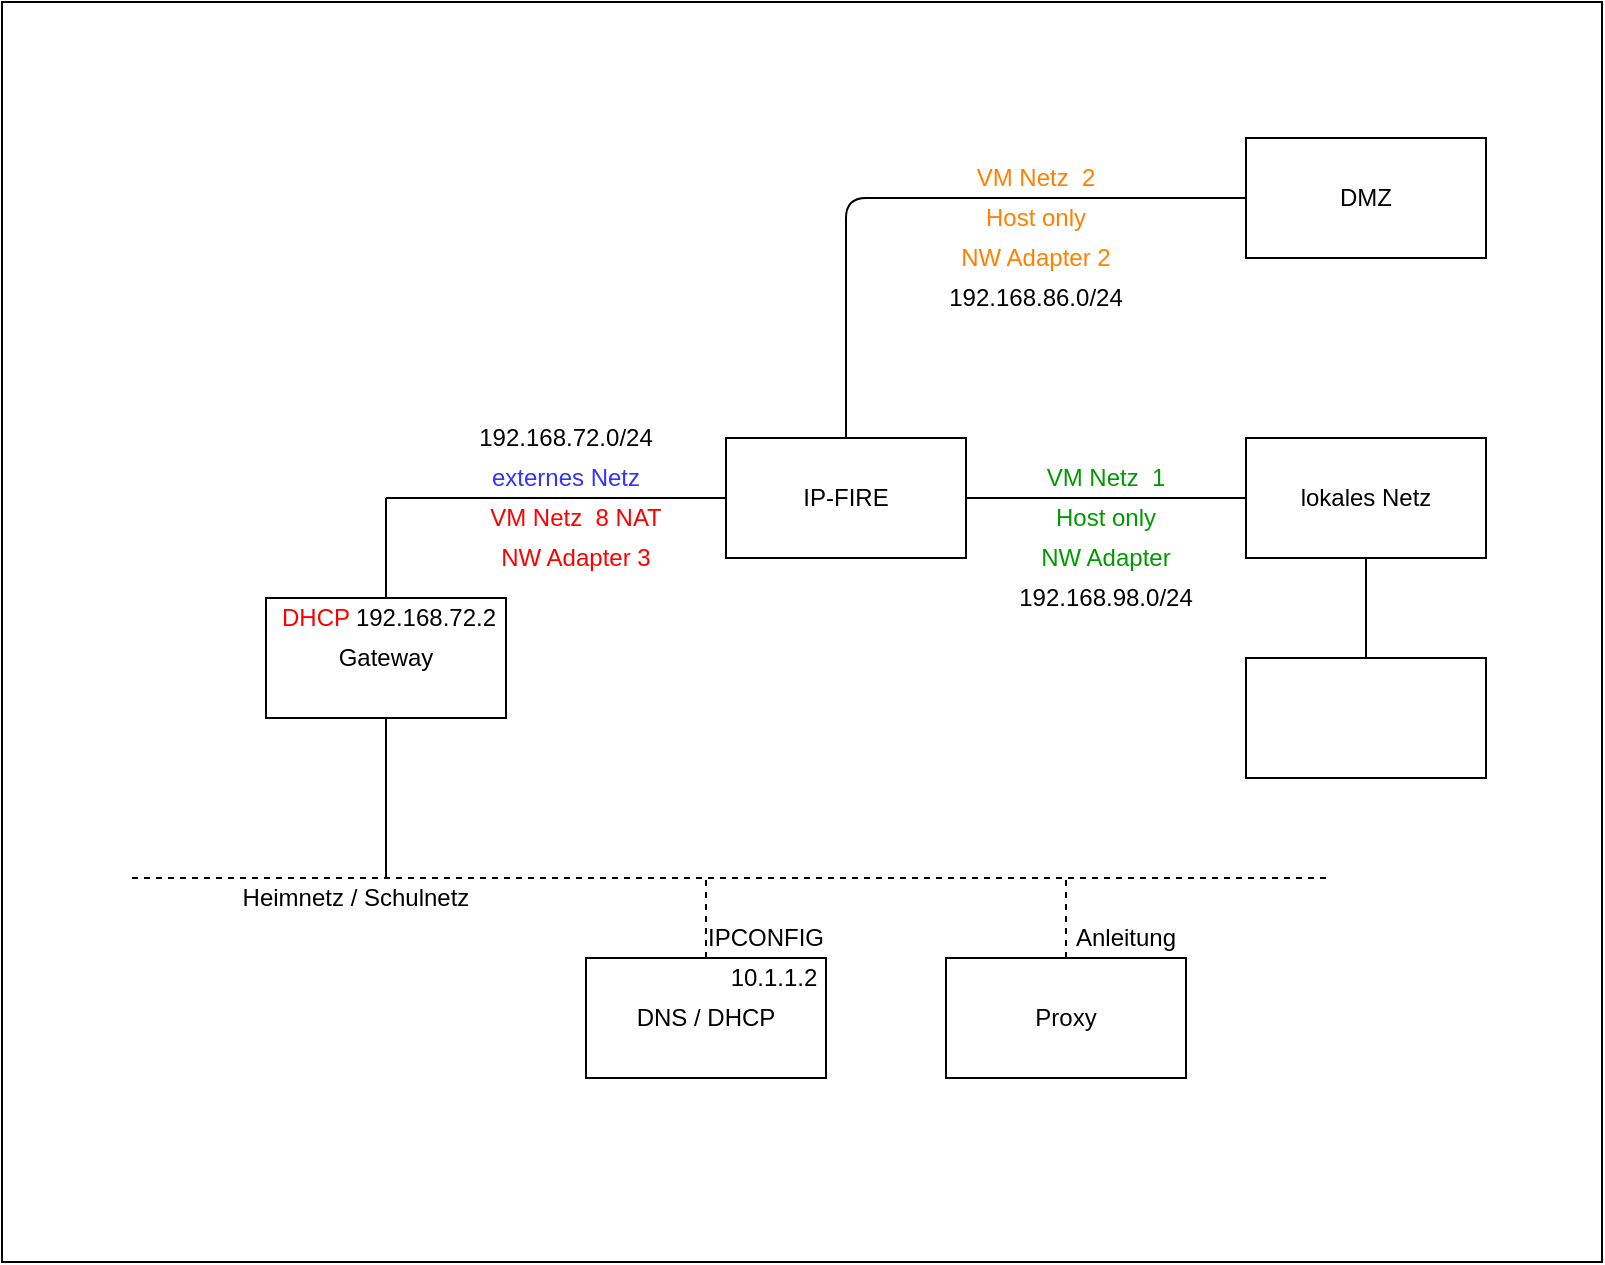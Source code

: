 <mxfile version="15.9.4" type="device" pages="4"><diagram id="oRsC3CB8yBWlfv5FIFs5" name="Page-1"><mxGraphModel dx="2062" dy="1154" grid="1" gridSize="10" guides="1" tooltips="1" connect="1" arrows="1" fold="1" page="1" pageScale="1" pageWidth="827" pageHeight="1169" math="0" shadow="0"><root><mxCell id="0"/><mxCell id="1" parent="0"/><mxCell id="WEveghhoTvc5AfSGWrMP-43" value="" style="rounded=0;whiteSpace=wrap;html=1;hachureGap=4;pointerEvents=0;fontColor=#000000;" parent="1" vertex="1"><mxGeometry x="18" y="42" width="800" height="630" as="geometry"/></mxCell><mxCell id="WEveghhoTvc5AfSGWrMP-25" value="Heimnetz / Schulnetz" style="text;html=1;strokeColor=none;fillColor=none;align=center;verticalAlign=middle;whiteSpace=wrap;rounded=0;hachureGap=4;pointerEvents=0;fontColor=#000000;" parent="1" vertex="1"><mxGeometry x="80" y="480" width="230" height="20" as="geometry"/></mxCell><mxCell id="WEveghhoTvc5AfSGWrMP-1" value="&lt;div&gt;DMZ&lt;/div&gt;" style="rounded=0;whiteSpace=wrap;html=1;hachureGap=4;pointerEvents=0;" parent="1" vertex="1"><mxGeometry x="640" y="110" width="120" height="60" as="geometry"/></mxCell><mxCell id="WEveghhoTvc5AfSGWrMP-2" value="lokales Netz" style="rounded=0;whiteSpace=wrap;html=1;hachureGap=4;pointerEvents=0;" parent="1" vertex="1"><mxGeometry x="640" y="260" width="120" height="60" as="geometry"/></mxCell><mxCell id="WEveghhoTvc5AfSGWrMP-3" value="IP-FIRE" style="rounded=0;whiteSpace=wrap;html=1;hachureGap=4;pointerEvents=0;" parent="1" vertex="1"><mxGeometry x="380" y="260" width="120" height="60" as="geometry"/></mxCell><mxCell id="WEveghhoTvc5AfSGWrMP-4" value="" style="endArrow=none;html=1;startSize=14;endSize=14;sourcePerimeterSpacing=8;targetPerimeterSpacing=8;entryX=0.5;entryY=0;entryDx=0;entryDy=0;exitX=0;exitY=0.5;exitDx=0;exitDy=0;" parent="1" source="WEveghhoTvc5AfSGWrMP-1" target="WEveghhoTvc5AfSGWrMP-3" edge="1"><mxGeometry width="50" height="50" relative="1" as="geometry"><mxPoint x="390" y="430" as="sourcePoint"/><mxPoint x="440" y="380" as="targetPoint"/><Array as="points"><mxPoint x="440" y="140"/></Array></mxGeometry></mxCell><mxCell id="WEveghhoTvc5AfSGWrMP-6" value="" style="endArrow=none;html=1;startSize=14;endSize=14;sourcePerimeterSpacing=8;targetPerimeterSpacing=8;entryX=0;entryY=0.5;entryDx=0;entryDy=0;" parent="1" target="WEveghhoTvc5AfSGWrMP-3" edge="1"><mxGeometry width="50" height="50" relative="1" as="geometry"><mxPoint x="210" y="290" as="sourcePoint"/><mxPoint x="440" y="380" as="targetPoint"/></mxGeometry></mxCell><mxCell id="WEveghhoTvc5AfSGWrMP-8" value="VM Netz&amp;nbsp; 2" style="text;html=1;strokeColor=none;fillColor=none;align=center;verticalAlign=middle;whiteSpace=wrap;rounded=0;hachureGap=4;pointerEvents=0;fontColor=#FF8000;" parent="1" vertex="1"><mxGeometry x="450" y="120" width="170" height="20" as="geometry"/></mxCell><mxCell id="WEveghhoTvc5AfSGWrMP-7" value="VM Netz&amp;nbsp; 1" style="text;html=1;strokeColor=none;fillColor=none;align=center;verticalAlign=middle;whiteSpace=wrap;rounded=0;hachureGap=4;pointerEvents=0;fontColor=#009900;" parent="1" vertex="1"><mxGeometry x="500" y="270" width="140" height="20" as="geometry"/></mxCell><mxCell id="WEveghhoTvc5AfSGWrMP-10" value="" style="endArrow=none;html=1;startSize=14;endSize=14;sourcePerimeterSpacing=8;targetPerimeterSpacing=8;entryX=1;entryY=0.5;entryDx=0;entryDy=0;exitX=0;exitY=0.5;exitDx=0;exitDy=0;" parent="1" source="WEveghhoTvc5AfSGWrMP-2" target="WEveghhoTvc5AfSGWrMP-3" edge="1"><mxGeometry width="50" height="50" relative="1" as="geometry"><mxPoint x="120" y="300" as="sourcePoint"/><mxPoint x="390" y="300" as="targetPoint"/></mxGeometry></mxCell><mxCell id="WEveghhoTvc5AfSGWrMP-12" value="VM Netz&amp;nbsp; 8 NAT" style="text;html=1;strokeColor=none;fillColor=none;align=center;verticalAlign=middle;whiteSpace=wrap;rounded=0;hachureGap=4;pointerEvents=0;fontColor=#FF0000;" parent="1" vertex="1"><mxGeometry x="230" y="290" width="150" height="20" as="geometry"/></mxCell><mxCell id="WEveghhoTvc5AfSGWrMP-14" value="&lt;font&gt;externes Netz&lt;br&gt;&lt;/font&gt;" style="text;html=1;strokeColor=none;fillColor=none;align=center;verticalAlign=middle;whiteSpace=wrap;rounded=0;hachureGap=4;pointerEvents=0;fontColor=#3333FF;" parent="1" vertex="1"><mxGeometry x="220" y="270" width="160" height="20" as="geometry"/></mxCell><mxCell id="WEveghhoTvc5AfSGWrMP-15" value="Host only" style="text;html=1;strokeColor=none;fillColor=none;align=center;verticalAlign=middle;whiteSpace=wrap;rounded=0;hachureGap=4;pointerEvents=0;fontColor=#009900;" parent="1" vertex="1"><mxGeometry x="500" y="290" width="140" height="20" as="geometry"/></mxCell><mxCell id="WEveghhoTvc5AfSGWrMP-16" value="Host only" style="text;html=1;strokeColor=none;fillColor=none;align=center;verticalAlign=middle;whiteSpace=wrap;rounded=0;hachureGap=4;pointerEvents=0;fontColor=#FF8000;" parent="1" vertex="1"><mxGeometry x="450" y="140" width="170" height="20" as="geometry"/></mxCell><mxCell id="WEveghhoTvc5AfSGWrMP-18" value="192.168.72.0/24" style="text;html=1;strokeColor=none;fillColor=none;align=center;verticalAlign=middle;whiteSpace=wrap;rounded=0;hachureGap=4;pointerEvents=0;fontColor=#000000;" parent="1" vertex="1"><mxGeometry x="240" y="250" width="120" height="20" as="geometry"/></mxCell><mxCell id="WEveghhoTvc5AfSGWrMP-19" value="Gateway" style="rounded=0;whiteSpace=wrap;html=1;hachureGap=4;pointerEvents=0;fontColor=#000000;" parent="1" vertex="1"><mxGeometry x="150" y="340" width="120" height="60" as="geometry"/></mxCell><mxCell id="WEveghhoTvc5AfSGWrMP-20" value="" style="endArrow=none;html=1;fontColor=#000000;startSize=14;endSize=14;sourcePerimeterSpacing=8;targetPerimeterSpacing=8;exitX=0.5;exitY=0;exitDx=0;exitDy=0;" parent="1" source="WEveghhoTvc5AfSGWrMP-19" edge="1"><mxGeometry width="50" height="50" relative="1" as="geometry"><mxPoint x="440" y="430" as="sourcePoint"/><mxPoint x="210" y="290" as="targetPoint"/></mxGeometry></mxCell><mxCell id="WEveghhoTvc5AfSGWrMP-21" value="192.168.72.2" style="text;html=1;strokeColor=none;fillColor=none;align=center;verticalAlign=middle;whiteSpace=wrap;rounded=0;hachureGap=4;pointerEvents=0;fontColor=#000000;" parent="1" vertex="1"><mxGeometry x="170" y="340" width="120" height="20" as="geometry"/></mxCell><mxCell id="WEveghhoTvc5AfSGWrMP-23" value="" style="endArrow=none;html=1;fontColor=#000000;startSize=14;endSize=14;sourcePerimeterSpacing=8;targetPerimeterSpacing=8;entryX=0.5;entryY=1;entryDx=0;entryDy=0;" parent="1" target="WEveghhoTvc5AfSGWrMP-19" edge="1"><mxGeometry width="50" height="50" relative="1" as="geometry"><mxPoint x="210" y="480" as="sourcePoint"/><mxPoint x="490" y="380" as="targetPoint"/></mxGeometry></mxCell><mxCell id="WEveghhoTvc5AfSGWrMP-24" value="" style="endArrow=none;dashed=1;html=1;fontColor=#000000;startSize=14;endSize=14;sourcePerimeterSpacing=8;targetPerimeterSpacing=8;" parent="1" edge="1"><mxGeometry width="50" height="50" relative="1" as="geometry"><mxPoint x="680" y="480" as="sourcePoint"/><mxPoint x="80" y="480" as="targetPoint"/></mxGeometry></mxCell><mxCell id="WEveghhoTvc5AfSGWrMP-29" value="" style="group" parent="1" vertex="1" connectable="0"><mxGeometry x="310" y="520" width="154" height="60" as="geometry"/></mxCell><mxCell id="WEveghhoTvc5AfSGWrMP-26" value="DNS / DHCP" style="rounded=0;whiteSpace=wrap;html=1;hachureGap=4;pointerEvents=0;fontColor=#000000;" parent="WEveghhoTvc5AfSGWrMP-29" vertex="1"><mxGeometry width="120" height="60" as="geometry"/></mxCell><mxCell id="WEveghhoTvc5AfSGWrMP-28" value="10.1.1.2" style="text;html=1;strokeColor=none;fillColor=none;align=center;verticalAlign=middle;whiteSpace=wrap;rounded=0;hachureGap=4;pointerEvents=0;fontColor=#000000;" parent="WEveghhoTvc5AfSGWrMP-29" vertex="1"><mxGeometry x="34" width="120" height="20" as="geometry"/></mxCell><mxCell id="WEveghhoTvc5AfSGWrMP-30" value="" style="endArrow=none;dashed=1;html=1;fontColor=#000000;startSize=14;endSize=14;sourcePerimeterSpacing=8;targetPerimeterSpacing=8;" parent="1" edge="1"><mxGeometry width="50" height="50" relative="1" as="geometry"><mxPoint x="370" y="520" as="sourcePoint"/><mxPoint x="370" y="480" as="targetPoint"/></mxGeometry></mxCell><mxCell id="WEveghhoTvc5AfSGWrMP-31" value="" style="group" parent="1" vertex="1" connectable="0"><mxGeometry x="490" y="520" width="154" height="60" as="geometry"/></mxCell><mxCell id="WEveghhoTvc5AfSGWrMP-32" value="Proxy" style="rounded=0;whiteSpace=wrap;html=1;hachureGap=4;pointerEvents=0;fontColor=#000000;" parent="WEveghhoTvc5AfSGWrMP-31" vertex="1"><mxGeometry width="120" height="60" as="geometry"/></mxCell><mxCell id="WEveghhoTvc5AfSGWrMP-35" value="&lt;div&gt;Anleitung&lt;/div&gt;" style="text;html=1;strokeColor=none;fillColor=none;align=center;verticalAlign=middle;whiteSpace=wrap;rounded=0;hachureGap=4;pointerEvents=0;fontColor=#000000;" parent="1" vertex="1"><mxGeometry x="540" y="500" width="80" height="20" as="geometry"/></mxCell><mxCell id="WEveghhoTvc5AfSGWrMP-40" value="" style="endArrow=none;dashed=1;html=1;fontColor=#000000;startSize=14;endSize=14;sourcePerimeterSpacing=8;targetPerimeterSpacing=8;" parent="1" edge="1"><mxGeometry width="50" height="50" relative="1" as="geometry"><mxPoint x="550" y="520" as="sourcePoint"/><mxPoint x="550" y="480" as="targetPoint"/></mxGeometry></mxCell><mxCell id="WEveghhoTvc5AfSGWrMP-41" value="IPCONFIG" style="text;html=1;strokeColor=none;fillColor=none;align=center;verticalAlign=middle;whiteSpace=wrap;rounded=0;hachureGap=4;pointerEvents=0;fontColor=#000000;" parent="1" vertex="1"><mxGeometry x="360" y="500" width="80" height="20" as="geometry"/></mxCell><mxCell id="WEveghhoTvc5AfSGWrMP-44" value="NW Adapter" style="text;html=1;strokeColor=none;fillColor=none;align=center;verticalAlign=middle;whiteSpace=wrap;rounded=0;hachureGap=4;pointerEvents=0;fontColor=#009900;" parent="1" vertex="1"><mxGeometry x="500" y="310" width="140" height="20" as="geometry"/></mxCell><mxCell id="WEveghhoTvc5AfSGWrMP-45" value="NW Adapter 2" style="text;html=1;strokeColor=none;fillColor=none;align=center;verticalAlign=middle;whiteSpace=wrap;rounded=0;hachureGap=4;pointerEvents=0;fontColor=#FF8000;" parent="1" vertex="1"><mxGeometry x="450" y="160" width="170" height="20" as="geometry"/></mxCell><mxCell id="WEveghhoTvc5AfSGWrMP-46" value="&lt;div&gt;NW Adapter 3&lt;/div&gt;" style="text;html=1;strokeColor=none;fillColor=none;align=center;verticalAlign=middle;whiteSpace=wrap;rounded=0;hachureGap=4;pointerEvents=0;fontColor=#FF0000;" parent="1" vertex="1"><mxGeometry x="230" y="310" width="150" height="20" as="geometry"/></mxCell><mxCell id="WEveghhoTvc5AfSGWrMP-47" value="DHCP" style="text;html=1;strokeColor=none;fillColor=none;align=center;verticalAlign=middle;whiteSpace=wrap;rounded=0;hachureGap=4;pointerEvents=0;fontColor=#FF0000;" parent="1" vertex="1"><mxGeometry x="150" y="340" width="50" height="20" as="geometry"/></mxCell><mxCell id="WEveghhoTvc5AfSGWrMP-50" value="192.168.98.0/24" style="text;html=1;strokeColor=none;fillColor=none;align=center;verticalAlign=middle;whiteSpace=wrap;rounded=0;hachureGap=4;pointerEvents=0;fontColor=#000000;" parent="1" vertex="1"><mxGeometry x="510" y="330" width="120" height="20" as="geometry"/></mxCell><mxCell id="WEveghhoTvc5AfSGWrMP-51" value="192.168.86.0/24" style="text;html=1;strokeColor=none;fillColor=none;align=center;verticalAlign=middle;whiteSpace=wrap;rounded=0;hachureGap=4;pointerEvents=0;fontColor=#000000;" parent="1" vertex="1"><mxGeometry x="475" y="180" width="120" height="20" as="geometry"/></mxCell><mxCell id="WEveghhoTvc5AfSGWrMP-52" value="" style="rounded=0;whiteSpace=wrap;html=1;hachureGap=4;pointerEvents=0;fontColor=#000000;" parent="1" vertex="1"><mxGeometry x="640" y="370" width="120" height="60" as="geometry"/></mxCell><mxCell id="WEveghhoTvc5AfSGWrMP-53" value="" style="endArrow=none;html=1;fontColor=#000000;startSize=14;endSize=14;sourcePerimeterSpacing=8;targetPerimeterSpacing=8;entryX=0.5;entryY=0;entryDx=0;entryDy=0;exitX=0.5;exitY=1;exitDx=0;exitDy=0;" parent="1" source="WEveghhoTvc5AfSGWrMP-2" target="WEveghhoTvc5AfSGWrMP-52" edge="1"><mxGeometry width="50" height="50" relative="1" as="geometry"><mxPoint x="380" y="420" as="sourcePoint"/><mxPoint x="430" y="370" as="targetPoint"/></mxGeometry></mxCell></root></mxGraphModel></diagram><diagram id="wHSyhG4YPJCE_Iq4ZjJb" name="Page-2"><mxGraphModel dx="1222" dy="2279" grid="1" gridSize="10" guides="1" tooltips="1" connect="1" arrows="1" fold="1" page="1" pageScale="1" pageWidth="827" pageHeight="1169" math="0" shadow="0"><root><mxCell id="rd0GYC8U1KSAZgRx9zhp-0"/><mxCell id="rd0GYC8U1KSAZgRx9zhp-1" parent="rd0GYC8U1KSAZgRx9zhp-0"/><mxCell id="d58qArn2Dd46hl9f7mxK-2" value="" style="rounded=0;whiteSpace=wrap;html=1;hachureGap=4;pointerEvents=0;align=center;fillColor=#f5f5f5;strokeColor=#666666;fontColor=#333333;" parent="rd0GYC8U1KSAZgRx9zhp-1" vertex="1"><mxGeometry x="413" y="-945" width="326" height="230" as="geometry"/></mxCell><mxCell id="tbEZgL9Yp9ldJ4lF07tm-39" value="" style="rounded=0;whiteSpace=wrap;html=1;hachureGap=4;pointerEvents=0;align=center;fillColor=#d5e8d4;strokeColor=#82b366;" parent="rd0GYC8U1KSAZgRx9zhp-1" vertex="1"><mxGeometry x="19" y="-1080" width="280" height="160" as="geometry"/></mxCell><mxCell id="osamLEu28VBg1qaKBkOT-0" value="&lt;div style=&quot;font-size: 14px&quot;&gt;&lt;b&gt;Produktiv-Netzwerk (host only)&lt;br&gt;&lt;/b&gt;&lt;/div&gt;&lt;blockquote&gt;&lt;div&gt;OS: CentOS-Client&lt;br&gt;&lt;/div&gt;&lt;div&gt;192.168.17.0/24&lt;/div&gt;&lt;div&gt;Gateway: 192.168.17.2&lt;/div&gt;&lt;div&gt;&lt;br&gt;&lt;/div&gt;&lt;div&gt;Client:&lt;/div&gt;jope-PC&lt;br&gt;192.168.17.20&lt;br&gt;Mac-Adr.: tbd&lt;br&gt;&lt;/blockquote&gt;" style="text;html=1;align=left;verticalAlign=top;resizable=0;points=[];autosize=1;strokeColor=none;fillColor=none;fontColor=#000000;" parent="rd0GYC8U1KSAZgRx9zhp-1" vertex="1"><mxGeometry x="29" y="-1080" width="220" height="160" as="geometry"/></mxCell><mxCell id="puptRRX1UcGz_cEqZuYE-0" value="" style="rounded=0;whiteSpace=wrap;html=1;hachureGap=4;pointerEvents=0;align=center;fillColor=#ffe6cc;strokeColor=#d79b00;" parent="rd0GYC8U1KSAZgRx9zhp-1" vertex="1"><mxGeometry x="19" y="-910" width="280" height="160" as="geometry"/></mxCell><mxCell id="puptRRX1UcGz_cEqZuYE-1" value="&lt;div style=&quot;font-size: 14px&quot;&gt;&lt;b&gt;&lt;font style=&quot;font-size: 14px&quot;&gt;DMZ (host only)&lt;br&gt;&lt;/font&gt;&lt;/b&gt;&lt;/div&gt;&lt;blockquote&gt;&lt;div&gt;OS:&lt;br&gt;&lt;/div&gt;&lt;div&gt;192.168.244.0/24&lt;/div&gt;&lt;div&gt;Gateway: 192.168.244.2&lt;/div&gt;&lt;div&gt;&lt;br&gt;&lt;/div&gt;&lt;div&gt;Webserver:&lt;/div&gt;&lt;div&gt;adminDMZ&lt;br&gt;&lt;/div&gt;&lt;div&gt;192.168.244.20&lt;/div&gt;&lt;div&gt;Mac-Adr.: tbd&lt;/div&gt;&lt;div&gt;&lt;br&gt;&lt;/div&gt;&lt;/blockquote&gt;" style="text;html=1;align=left;verticalAlign=top;resizable=0;points=[];autosize=1;strokeColor=none;fillColor=none;fontColor=#000000;" parent="rd0GYC8U1KSAZgRx9zhp-1" vertex="1"><mxGeometry x="29" y="-910" width="230" height="170" as="geometry"/></mxCell><mxCell id="d58qArn2Dd46hl9f7mxK-0" value="" style="sketch=0;outlineConnect=0;fontColor=#232F3E;gradientColor=none;fillColor=#232F3E;strokeColor=none;dashed=0;verticalLabelPosition=bottom;verticalAlign=top;align=center;html=1;fontSize=12;fontStyle=0;aspect=fixed;pointerEvents=1;shape=mxgraph.aws4.generic_firewall;hachureGap=4;labelBackgroundColor=none;" parent="rd0GYC8U1KSAZgRx9zhp-1" vertex="1"><mxGeometry x="429" y="-868" width="78" height="66" as="geometry"/></mxCell><mxCell id="XB6SOfGRsXk83PgsuBmv-0" value="" style="endArrow=classic;startArrow=classic;html=1;fontColor=#000000;startSize=14;endSize=14;sourcePerimeterSpacing=8;targetPerimeterSpacing=8;entryX=0.5;entryY=0;entryDx=0;entryDy=0;exitX=1;exitY=0.5;exitDx=0;exitDy=0;fillColor=#d5e8d4;strokeColor=#82b366;startFill=1;" parent="rd0GYC8U1KSAZgRx9zhp-1" source="tbEZgL9Yp9ldJ4lF07tm-39" target="d58qArn2Dd46hl9f7mxK-2" edge="1"><mxGeometry width="50" height="50" relative="1" as="geometry"><mxPoint x="379" y="-670" as="sourcePoint"/><mxPoint x="429" y="-720" as="targetPoint"/><Array as="points"><mxPoint x="576" y="-1000"/></Array></mxGeometry></mxCell><mxCell id="XB6SOfGRsXk83PgsuBmv-1" value="" style="endArrow=classic;startArrow=classic;html=1;fontColor=#000000;startSize=14;endSize=14;sourcePerimeterSpacing=8;targetPerimeterSpacing=8;entryX=0;entryY=0.5;entryDx=0;entryDy=0;exitX=1;exitY=0.5;exitDx=0;exitDy=0;fillColor=#ffe6cc;strokeColor=#d79b00;" parent="rd0GYC8U1KSAZgRx9zhp-1" source="puptRRX1UcGz_cEqZuYE-0" target="d58qArn2Dd46hl9f7mxK-2" edge="1"><mxGeometry width="50" height="50" relative="1" as="geometry"><mxPoint x="379" y="-670" as="sourcePoint"/><mxPoint x="429" y="-720" as="targetPoint"/></mxGeometry></mxCell><mxCell id="XB6SOfGRsXk83PgsuBmv-3" value="" style="endArrow=classic;startArrow=classic;html=1;fontColor=#000000;startSize=14;endSize=14;sourcePerimeterSpacing=8;targetPerimeterSpacing=8;entryX=0.5;entryY=1;entryDx=0;entryDy=0;exitX=1;exitY=0.553;exitDx=0;exitDy=0;exitPerimeter=0;fillColor=#f8cecc;strokeColor=#b85450;" parent="rd0GYC8U1KSAZgRx9zhp-1" source="puptRRX1UcGz_cEqZuYE-2" target="d58qArn2Dd46hl9f7mxK-2" edge="1"><mxGeometry width="50" height="50" relative="1" as="geometry"><mxPoint x="379" y="-670" as="sourcePoint"/><mxPoint x="429" y="-720" as="targetPoint"/><Array as="points"><mxPoint x="576" y="-652"/></Array></mxGeometry></mxCell><mxCell id="LchKhgqHtbx70-xGyX-k-2" value="" style="group" parent="rd0GYC8U1KSAZgRx9zhp-1" vertex="1" connectable="0"><mxGeometry x="19" y="-740" width="280" height="160" as="geometry"/></mxCell><mxCell id="puptRRX1UcGz_cEqZuYE-2" value="" style="rounded=0;whiteSpace=wrap;html=1;hachureGap=4;pointerEvents=0;align=center;labelBackgroundColor=none;fillColor=#f8cecc;strokeColor=#b85450;" parent="LchKhgqHtbx70-xGyX-k-2" vertex="1"><mxGeometry width="280" height="160" as="geometry"/></mxCell><mxCell id="puptRRX1UcGz_cEqZuYE-3" value="&lt;font size=&quot;1&quot;&gt;&lt;b style=&quot;font-size: 14px&quot;&gt;Externes Netzwerk (NAT)&lt;br&gt;&lt;/b&gt;&lt;/font&gt;&lt;blockquote&gt;&lt;div&gt;OS:&lt;br&gt;&lt;/div&gt;&lt;div&gt;192.168.72.0/24&lt;/div&gt;&lt;div&gt;Gateway: 192.168.72.2&lt;br&gt;&lt;/div&gt;&lt;/blockquote&gt;" style="text;html=1;align=left;verticalAlign=middle;resizable=0;points=[];autosize=1;strokeColor=none;fillColor=none;fontColor=#000000;" parent="LchKhgqHtbx70-xGyX-k-2" vertex="1"><mxGeometry x="10" y="16" width="220" height="90" as="geometry"/></mxCell><mxCell id="LchKhgqHtbx70-xGyX-k-3" value="" style="group;fontStyle=1" parent="rd0GYC8U1KSAZgRx9zhp-1" vertex="1" connectable="0"><mxGeometry x="19" y="-515" width="280" height="150" as="geometry"/></mxCell><mxCell id="LchKhgqHtbx70-xGyX-k-4" value="" style="rounded=0;whiteSpace=wrap;html=1;hachureGap=4;pointerEvents=0;align=center;labelBackgroundColor=none;" parent="LchKhgqHtbx70-xGyX-k-3" vertex="1"><mxGeometry width="280" height="150" as="geometry"/></mxCell><mxCell id="LchKhgqHtbx70-xGyX-k-5" value="&lt;font size=&quot;1&quot;&gt;&lt;b style=&quot;font-size: 14px&quot;&gt;Virtualisierungshost&lt;/b&gt;&lt;/font&gt;&lt;blockquote&gt;&lt;div&gt;OS: Windows 10&lt;br&gt;&lt;/div&gt;&lt;div&gt;10.1.230.238&lt;/div&gt;&lt;div&gt;Gateway: 10.1.1.1&lt;/div&gt;&lt;/blockquote&gt;" style="text;html=1;align=left;verticalAlign=top;resizable=0;points=[];autosize=1;strokeColor=none;fillColor=none;fontColor=#000000;" parent="LchKhgqHtbx70-xGyX-k-3" vertex="1"><mxGeometry x="10" y="5" width="190" height="90" as="geometry"/></mxCell><mxCell id="LchKhgqHtbx70-xGyX-k-6" value="" style="group;fontStyle=1" parent="rd0GYC8U1KSAZgRx9zhp-1" vertex="1" connectable="0"><mxGeometry x="409" y="-515" width="280" height="150" as="geometry"/></mxCell><mxCell id="LchKhgqHtbx70-xGyX-k-7" value="" style="rounded=0;whiteSpace=wrap;html=1;hachureGap=4;pointerEvents=0;align=center;labelBackgroundColor=none;" parent="LchKhgqHtbx70-xGyX-k-6" vertex="1"><mxGeometry width="280" height="150" as="geometry"/></mxCell><mxCell id="LchKhgqHtbx70-xGyX-k-8" value="&lt;font size=&quot;1&quot;&gt;&lt;b style=&quot;font-size: 14px&quot;&gt;Schulnetzwerk&lt;/b&gt;&lt;/font&gt;&lt;blockquote&gt;&lt;div&gt;OS:&lt;br&gt;&lt;/div&gt;&lt;div&gt;10.1.0.0/16&lt;/div&gt;&lt;div&gt;Gateway: 10.1.1.1&lt;/div&gt;&lt;div&gt;DHCP: 10.1.1.2&lt;br&gt;&lt;/div&gt;&lt;/blockquote&gt;" style="text;html=1;align=left;verticalAlign=top;resizable=0;points=[];autosize=1;strokeColor=none;fillColor=none;fontColor=#000000;" parent="LchKhgqHtbx70-xGyX-k-6" vertex="1"><mxGeometry x="10" y="5" width="190" height="100" as="geometry"/></mxCell><mxCell id="LchKhgqHtbx70-xGyX-k-9" value="" style="endArrow=classic;startArrow=classic;html=1;fontColor=#000000;startSize=14;endSize=14;sourcePerimeterSpacing=8;targetPerimeterSpacing=8;exitX=1;exitY=0.5;exitDx=0;exitDy=0;entryX=0;entryY=0.5;entryDx=0;entryDy=0;" parent="rd0GYC8U1KSAZgRx9zhp-1" source="LchKhgqHtbx70-xGyX-k-4" target="LchKhgqHtbx70-xGyX-k-7" edge="1"><mxGeometry width="50" height="50" relative="1" as="geometry"><mxPoint x="389" y="-670" as="sourcePoint"/><mxPoint x="369" y="-435" as="targetPoint"/></mxGeometry></mxCell><mxCell id="LchKhgqHtbx70-xGyX-k-10" value="" style="endArrow=classic;startArrow=classic;html=1;fontColor=#000000;startSize=14;endSize=14;sourcePerimeterSpacing=8;targetPerimeterSpacing=8;exitX=0.443;exitY=-0.007;exitDx=0;exitDy=0;exitPerimeter=0;entryX=0.443;entryY=1;entryDx=0;entryDy=0;entryPerimeter=0;" parent="rd0GYC8U1KSAZgRx9zhp-1" source="LchKhgqHtbx70-xGyX-k-4" target="puptRRX1UcGz_cEqZuYE-2" edge="1"><mxGeometry width="50" height="50" relative="1" as="geometry"><mxPoint x="389" y="-670" as="sourcePoint"/><mxPoint x="149" y="-580" as="targetPoint"/></mxGeometry></mxCell><mxCell id="EHfTvD7xF34gzbHSTXrn-1" value="" style="fontColor=#0066CC;verticalAlign=top;verticalLabelPosition=bottom;labelPosition=center;align=center;html=1;outlineConnect=0;fillColor=#CCCCCC;strokeColor=#6881B3;gradientColor=none;gradientDirection=north;strokeWidth=2;shape=mxgraph.networks.pc;hachureGap=4;pointerEvents=0;labelBackgroundColor=none;" parent="rd0GYC8U1KSAZgRx9zhp-1" vertex="1"><mxGeometry x="35" y="-984" width="30" height="25" as="geometry"/></mxCell><mxCell id="EHfTvD7xF34gzbHSTXrn-2" value="" style="points=[];aspect=fixed;html=1;align=center;shadow=0;dashed=0;image;image=img/lib/allied_telesis/storage/Datacenter_Server_Rack_EoR.svg;hachureGap=4;pointerEvents=0;labelBackgroundColor=none;fontColor=#000000;" parent="rd0GYC8U1KSAZgRx9zhp-1" vertex="1"><mxGeometry x="43.53" y="-820" width="21.47" height="43.4" as="geometry"/></mxCell><mxCell id="EHfTvD7xF34gzbHSTXrn-3" value="" style="rounded=0;whiteSpace=wrap;html=1;labelBackgroundColor=none;hachureGap=4;pointerEvents=0;fontColor=#000000;align=left;verticalAlign=top;" parent="rd0GYC8U1KSAZgRx9zhp-1" vertex="1"><mxGeometry x="19" y="-334" width="280" height="244" as="geometry"/></mxCell><mxCell id="EHfTvD7xF34gzbHSTXrn-9" value="" style="group" parent="rd0GYC8U1KSAZgRx9zhp-1" vertex="1" connectable="0"><mxGeometry x="29.0" y="-320" width="420" height="150" as="geometry"/></mxCell><mxCell id="EHfTvD7xF34gzbHSTXrn-4" value="&lt;div style=&quot;font-size: 14px&quot;&gt;&lt;font style=&quot;font-size: 14px&quot;&gt;&lt;b&gt;Legende&lt;/b&gt;&lt;/font&gt;&lt;/div&gt;&lt;blockquote&gt;&lt;div style=&quot;font-size: 14px&quot;&gt;&lt;font style=&quot;font-size: 14px&quot;&gt;Client-PC&lt;/font&gt;&lt;/div&gt;&lt;div style=&quot;font-size: 14px&quot;&gt;&lt;font style=&quot;font-size: 14px&quot;&gt;&lt;br&gt;&lt;/font&gt;&lt;/div&gt;&lt;div style=&quot;font-size: 14px&quot;&gt;&lt;font style=&quot;font-size: 14px&quot;&gt;&lt;br&gt;&lt;/font&gt;&lt;/div&gt;&lt;div style=&quot;font-size: 14px&quot;&gt;&lt;font style=&quot;font-size: 14px&quot;&gt;Webserver&lt;/font&gt;&lt;/div&gt;&lt;div style=&quot;font-size: 14px&quot;&gt;&lt;font style=&quot;font-size: 14px&quot;&gt;&lt;br&gt;&lt;/font&gt;&lt;/div&gt;&lt;div style=&quot;font-size: 14px&quot;&gt;&lt;font style=&quot;font-size: 14px&quot;&gt;&lt;br&gt;&lt;/font&gt;&lt;/div&gt;&lt;div style=&quot;font-size: 14px&quot;&gt;&lt;font style=&quot;font-size: 14px&quot;&gt;Firewall&lt;b&gt;&lt;br&gt;&lt;/b&gt;&lt;/font&gt;&lt;/div&gt;&lt;/blockquote&gt;" style="text;html=1;strokeColor=none;fillColor=none;align=left;verticalAlign=top;whiteSpace=wrap;rounded=0;labelBackgroundColor=none;hachureGap=4;pointerEvents=0;fontColor=#000000;" parent="EHfTvD7xF34gzbHSTXrn-9" vertex="1"><mxGeometry x="7.105e-15" width="420" height="150" as="geometry"/></mxCell><mxCell id="EHfTvD7xF34gzbHSTXrn-5" value="" style="fontColor=#0066CC;verticalAlign=top;verticalLabelPosition=bottom;labelPosition=center;align=center;html=1;outlineConnect=0;fillColor=#CCCCCC;strokeColor=#6881B3;gradientColor=none;gradientDirection=north;strokeWidth=2;shape=mxgraph.networks.pc;hachureGap=4;pointerEvents=0;labelBackgroundColor=none;" parent="EHfTvD7xF34gzbHSTXrn-9" vertex="1"><mxGeometry x="4.99" y="34" width="30" height="25" as="geometry"/></mxCell><mxCell id="EHfTvD7xF34gzbHSTXrn-7" value="" style="points=[];aspect=fixed;html=1;align=center;shadow=0;dashed=0;image;image=img/lib/allied_telesis/storage/Datacenter_Server_Rack_EoR.svg;hachureGap=4;pointerEvents=0;labelBackgroundColor=none;fontColor=#000000;" parent="EHfTvD7xF34gzbHSTXrn-9" vertex="1"><mxGeometry x="9.26" y="70.6" width="21.47" height="43.4" as="geometry"/></mxCell><mxCell id="EHfTvD7xF34gzbHSTXrn-8" value="" style="sketch=0;outlineConnect=0;fontColor=#232F3E;gradientColor=none;fillColor=#232F3E;strokeColor=none;dashed=0;verticalLabelPosition=bottom;verticalAlign=top;align=center;html=1;fontSize=12;fontStyle=0;aspect=fixed;pointerEvents=1;shape=mxgraph.aws4.generic_firewall;hachureGap=4;labelBackgroundColor=none;" parent="EHfTvD7xF34gzbHSTXrn-9" vertex="1"><mxGeometry y="124" width="30.73" height="26" as="geometry"/></mxCell><mxCell id="ezXsG5g3dCpPc7VjZJLz-1" value="&lt;div&gt;&lt;span style=&quot;background-color: transparent&quot;&gt;&lt;span&gt;&lt;font style=&quot;font-size: 12px&quot; color=&quot;#000000&quot;&gt;192.168.17.3&lt;/font&gt;&lt;/span&gt;&lt;/span&gt;&lt;/div&gt;&lt;div&gt;&lt;font style=&quot;font-size: 12px&quot;&gt;&lt;font style=&quot;font-size: 12px&quot;&gt;Mac-Addr.:&lt;/font&gt;&lt;b&gt; &lt;/b&gt;tbd&lt;b&gt;&lt;br&gt;&lt;/b&gt;&lt;/font&gt;&lt;/div&gt;" style="rounded=0;whiteSpace=wrap;html=1;hachureGap=4;pointerEvents=0;align=left;fillColor=#d5e8d4;strokeColor=#82b366;" parent="rd0GYC8U1KSAZgRx9zhp-1" vertex="1"><mxGeometry x="549" y="-881" width="100" height="30" as="geometry"/></mxCell><mxCell id="ezXsG5g3dCpPc7VjZJLz-2" value="&lt;div&gt;&lt;font style=&quot;font-size: 12px&quot;&gt;192.168.244.3&lt;/font&gt;&lt;/div&gt;&lt;div&gt;&lt;font style=&quot;font-size: 12px&quot;&gt;&lt;font style=&quot;font-size: 12px&quot;&gt;Mac-Addr.: &lt;/font&gt;&lt;/font&gt;&lt;font style=&quot;font-size: 12px&quot;&gt;&lt;font style=&quot;font-size: 12px&quot;&gt;&lt;font style=&quot;font-size: 12px&quot;&gt;tbd&lt;/font&gt;&lt;/font&gt;&lt;/font&gt;&lt;/div&gt;" style="rounded=0;whiteSpace=wrap;html=1;hachureGap=4;pointerEvents=0;align=left;fillColor=#ffe6cc;strokeColor=#d79b00;" parent="rd0GYC8U1KSAZgRx9zhp-1" vertex="1"><mxGeometry x="549" y="-841" width="100" height="30" as="geometry"/></mxCell><mxCell id="ezXsG5g3dCpPc7VjZJLz-4" value="&lt;div&gt;&lt;div&gt;&lt;font style=&quot;font-size: 12px&quot;&gt;192.168.72.3&lt;/font&gt;&lt;/div&gt;&lt;div&gt;&lt;font style=&quot;font-size: 12px&quot;&gt;&lt;font style=&quot;font-size: 12px&quot;&gt;Mac-Addr.: &lt;/font&gt;&lt;/font&gt;&lt;font style=&quot;font-size: 12px&quot;&gt;&lt;font style=&quot;font-size: 12px&quot;&gt;&lt;font style=&quot;font-size: 12px&quot;&gt;tbd&lt;/font&gt;&lt;/font&gt;&lt;/font&gt;&lt;/div&gt;&lt;/div&gt;" style="rounded=0;whiteSpace=wrap;html=1;hachureGap=4;pointerEvents=0;align=left;labelBackgroundColor=none;fillColor=#f8cecc;strokeColor=#b85450;" parent="rd0GYC8U1KSAZgRx9zhp-1" vertex="1"><mxGeometry x="549" y="-801" width="100" height="30" as="geometry"/></mxCell><mxCell id="ezXsG5g3dCpPc7VjZJLz-6" value="" style="endArrow=classic;startArrow=classic;html=1;fontColor=#000000;startSize=14;endSize=14;sourcePerimeterSpacing=8;targetPerimeterSpacing=8;entryX=0.5;entryY=1;entryDx=0;entryDy=0;exitX=0.5;exitY=0;exitDx=0;exitDy=0;" parent="rd0GYC8U1KSAZgRx9zhp-1" target="LchKhgqHtbx70-xGyX-k-7" edge="1"><mxGeometry width="50" height="50" relative="1" as="geometry"><mxPoint x="549" y="-300" as="sourcePoint"/><mxPoint x="617" y="-590" as="targetPoint"/></mxGeometry></mxCell><mxCell id="ezXsG5g3dCpPc7VjZJLz-7" value="" style="group;fontStyle=1" parent="rd0GYC8U1KSAZgRx9zhp-1" vertex="1" connectable="0"><mxGeometry x="478" y="-302.7" width="242" height="150" as="geometry"/></mxCell><mxCell id="ezXsG5g3dCpPc7VjZJLz-10" value="" style="sketch=0;aspect=fixed;pointerEvents=1;shadow=0;dashed=0;html=1;strokeColor=none;labelPosition=center;verticalLabelPosition=bottom;verticalAlign=top;align=center;fillColor=#00188D;shape=mxgraph.mscae.enterprise.internet;labelBackgroundColor=none;fontColor=#000000;" parent="ezXsG5g3dCpPc7VjZJLz-7" vertex="1"><mxGeometry x="20.167" y="13.783" width="89.275" height="55.354" as="geometry"/></mxCell><mxCell id="ezXsG5g3dCpPc7VjZJLz-11" value="Internet" style="text;html=1;strokeColor=none;fillColor=none;align=center;verticalAlign=middle;whiteSpace=wrap;rounded=0;labelBackgroundColor=none;fontColor=#000000;" parent="rd0GYC8U1KSAZgRx9zhp-1" vertex="1"><mxGeometry x="513" y="-230" width="60" height="30" as="geometry"/></mxCell><mxCell id="ezXsG5g3dCpPc7VjZJLz-13" value="" style="group;fontStyle=1" parent="rd0GYC8U1KSAZgRx9zhp-1" vertex="1" connectable="0"><mxGeometry x="19" y="-160" width="110" height="100" as="geometry"/></mxCell><mxCell id="ezXsG5g3dCpPc7VjZJLz-14" value="" style="sketch=0;aspect=fixed;pointerEvents=1;shadow=0;dashed=0;html=1;strokeColor=none;labelPosition=center;verticalLabelPosition=bottom;verticalAlign=top;align=center;fillColor=#00188D;shape=mxgraph.mscae.enterprise.internet;labelBackgroundColor=none;fontColor=#000000;" parent="ezXsG5g3dCpPc7VjZJLz-13" vertex="1"><mxGeometry x="9.167" y="9.189" width="34.336" height="21.29" as="geometry"/></mxCell><mxCell id="ezXsG5g3dCpPc7VjZJLz-15" value="Internet" style="text;html=1;strokeColor=none;fillColor=none;align=center;verticalAlign=middle;whiteSpace=wrap;rounded=0;labelBackgroundColor=none;fontColor=#000000;fontSize=14;" parent="rd0GYC8U1KSAZgRx9zhp-1" vertex="1"><mxGeometry x="65" y="-152.7" width="60" height="30" as="geometry"/></mxCell><mxCell id="ezXsG5g3dCpPc7VjZJLz-16" value="NETZPLAN Virtualisierungsumgebung-IPFire" style="text;html=1;strokeColor=none;fillColor=none;align=left;verticalAlign=middle;whiteSpace=wrap;rounded=0;labelBackgroundColor=none;fontSize=23;fontColor=#000000;fontStyle=1" parent="rd0GYC8U1KSAZgRx9zhp-1" vertex="1"><mxGeometry x="19" y="-1130" width="750" height="30" as="geometry"/></mxCell><mxCell id="ezXsG5g3dCpPc7VjZJLz-17" value="&lt;div style=&quot;font-size: 12px;&quot; align=&quot;left&quot;&gt;Peter Egermann, Johannes Leyrer, 01.10.202&lt;br style=&quot;font-size: 12px;&quot;&gt;&lt;/div&gt;" style="text;html=1;strokeColor=none;fillColor=none;align=center;verticalAlign=middle;whiteSpace=wrap;rounded=0;labelBackgroundColor=none;fontSize=12;fontColor=#000000;" parent="rd0GYC8U1KSAZgRx9zhp-1" vertex="1"><mxGeometry x="559" y="-1150" width="260" height="30" as="geometry"/></mxCell></root></mxGraphModel></diagram><diagram id="EKJ7Ah1KJwDm8AjmanD7" name="Page-3"><mxGraphModel dx="1422" dy="3134" grid="1" gridSize="10" guides="1" tooltips="1" connect="1" arrows="1" fold="1" page="1" pageScale="1" pageWidth="827" pageHeight="1169" math="0" shadow="0"><root><mxCell id="nXg_wllTVSQrCjz_sGfu-0"/><mxCell id="nXg_wllTVSQrCjz_sGfu-1" parent="nXg_wllTVSQrCjz_sGfu-0"/><mxCell id="ZkElEt_W_uw27r9xIdcY-14" value="" style="endArrow=classic;startArrow=classic;html=1;fontColor=#000000;startSize=14;endSize=14;sourcePerimeterSpacing=8;targetPerimeterSpacing=8;entryX=1;entryY=0.5;entryDx=0;entryDy=0;exitX=-0.054;exitY=0.595;exitDx=0;exitDy=0;exitPerimeter=0;" parent="nXg_wllTVSQrCjz_sGfu-1" edge="1"><mxGeometry width="50" height="50" relative="1" as="geometry"><mxPoint x="465.546" y="-431.061" as="sourcePoint"/><mxPoint x="311.0" y="-430" as="targetPoint"/></mxGeometry></mxCell><mxCell id="ZkElEt_W_uw27r9xIdcY-15" value="" style="sketch=0;aspect=fixed;pointerEvents=1;shadow=0;dashed=0;html=1;strokeColor=none;labelPosition=center;verticalLabelPosition=bottom;verticalAlign=top;align=center;fillColor=#00188D;shape=mxgraph.mscae.enterprise.internet;labelBackgroundColor=none;fontColor=#000000;" parent="nXg_wllTVSQrCjz_sGfu-1" vertex="1"><mxGeometry x="469.367" y="-463.997" width="89.275" height="55.354" as="geometry"/></mxCell><mxCell id="ZkElEt_W_uw27r9xIdcY-16" value="Internet" style="text;html=1;strokeColor=none;fillColor=none;align=center;verticalAlign=middle;whiteSpace=wrap;rounded=0;labelBackgroundColor=none;fontColor=#000000;" parent="nXg_wllTVSQrCjz_sGfu-1" vertex="1"><mxGeometry x="484.2" y="-400" width="60" height="30" as="geometry"/></mxCell><mxCell id="qH5gdDVPn4Fj1zDAUb1V-0" value="&lt;div style=&quot;font-size: 14px&quot;&gt;&lt;b&gt;&lt;font style=&quot;font-size: 14px&quot;&gt;Schulnetz/Heimnetz&lt;/font&gt;&lt;/b&gt;&lt;/div&gt;&lt;div style=&quot;font-size: 14px&quot;&gt;&lt;font style=&quot;font-size: 14px&quot;&gt;Router: 10.1.1.1&lt;br&gt;&lt;/font&gt;&lt;/div&gt;&lt;div style=&quot;font-size: 14px&quot;&gt;&lt;div&gt;&lt;font style=&quot;font-size: 14px&quot;&gt;DHCP/DNS: 10.1.1.2&lt;br&gt;&lt;/font&gt;&lt;/div&gt;&lt;/div&gt;" style="rounded=0;whiteSpace=wrap;html=1;hachureGap=4;pointerEvents=0;" parent="nXg_wllTVSQrCjz_sGfu-1" vertex="1"><mxGeometry x="85" y="-490" width="225" height="120" as="geometry"/></mxCell><mxCell id="qH5gdDVPn4Fj1zDAUb1V-1" value="&lt;div&gt;&lt;b&gt;&lt;font size=&quot;1&quot; face=&quot;Helvetica&quot;&gt;&lt;span style=&quot;left: 240.6px ; top: 962.653px ; font-size: 14px ; transform: scalex(1.0)&quot;&gt;Virtualisierungshost&lt;/span&gt;&lt;/font&gt;&lt;/b&gt;&lt;/div&gt;&lt;div&gt;&lt;font size=&quot;1&quot; face=&quot;Helvetica&quot;&gt;&lt;span style=&quot;left: 240.6px ; top: 962.653px ; font-size: 14px ; transform: scalex(1.0)&quot;&gt;IP: 10.1.230.166/24&lt;/span&gt;&lt;/font&gt;&lt;br&gt;&lt;font size=&quot;1&quot; face=&quot;Helvetica&quot;&gt;&lt;span style=&quot;left: 240.6px ; top: 962.653px ; font-size: 14px ; transform: scalex(1.0)&quot;&gt;&lt;font style=&quot;font-size: 14px&quot;&gt;Gateway: 192.168.72.2/24&lt;/font&gt;&lt;/span&gt;&lt;/font&gt;&lt;/div&gt;" style="rounded=0;whiteSpace=wrap;html=1;hachureGap=4;pointerEvents=0;" parent="nXg_wllTVSQrCjz_sGfu-1" vertex="1"><mxGeometry x="85" y="-670" width="225" height="120" as="geometry"/></mxCell><mxCell id="qH5gdDVPn4Fj1zDAUb1V-3" value="&lt;div&gt;&lt;font size=&quot;1&quot; face=&quot;Helvetica&quot;&gt;&lt;span style=&quot;left: 240.6px ; top: 962.653px ; font-size: 14px ; transform: scalex(1.0)&quot;&gt;&lt;font style=&quot;font-size: 14px&quot;&gt;Gateway: 192.168.72.2/24&lt;/font&gt;&lt;/span&gt;&lt;/font&gt;&lt;/div&gt;" style="rounded=0;whiteSpace=wrap;html=1;hachureGap=4;pointerEvents=0;" parent="nXg_wllTVSQrCjz_sGfu-1" vertex="1"><mxGeometry x="110" y="-780" width="175" height="50" as="geometry"/></mxCell><mxCell id="u6XHOfpYDbfezIXwAN8y-0" value="" style="group" parent="nXg_wllTVSQrCjz_sGfu-1" vertex="1" connectable="0"><mxGeometry x="414" y="-840" width="200" height="170" as="geometry"/></mxCell><mxCell id="NyySrmBjZN2tsoPNbE8J-4" value="" style="rounded=0;whiteSpace=wrap;html=1;hachureGap=4;pointerEvents=0;align=center;fillColor=#FFFFFF;strokeColor=#990000;strokeWidth=3;" parent="u6XHOfpYDbfezIXwAN8y-0" vertex="1"><mxGeometry width="200" height="170" as="geometry"/></mxCell><mxCell id="NyySrmBjZN2tsoPNbE8J-5" value="Externes Netz" style="text;html=1;strokeColor=none;fillColor=none;align=left;verticalAlign=middle;whiteSpace=wrap;rounded=0;fontStyle=1" parent="u6XHOfpYDbfezIXwAN8y-0" vertex="1"><mxGeometry x="11" y="10" width="169" height="30" as="geometry"/></mxCell><mxCell id="NyySrmBjZN2tsoPNbE8J-18" value="&lt;div&gt;IP: 192.168.72.0/24&lt;/div&gt;&lt;div&gt;Gateway: 192.168.72.2&lt;/div&gt;&lt;div&gt;&lt;div align=&quot;left&quot;&gt;Mac: tbd&lt;br&gt;&lt;/div&gt;&lt;div&gt;VM Net8&lt;/div&gt;&lt;div&gt;NAT&lt;/div&gt;NW Adapter 3&lt;br&gt;&lt;/div&gt;" style="text;html=1;strokeColor=none;fillColor=none;align=left;verticalAlign=top;whiteSpace=wrap;rounded=0;fontSize=12;" parent="u6XHOfpYDbfezIXwAN8y-0" vertex="1"><mxGeometry x="11" y="40" width="180" height="110" as="geometry"/></mxCell><mxCell id="u6XHOfpYDbfezIXwAN8y-4" value="" style="group" parent="nXg_wllTVSQrCjz_sGfu-1" vertex="1" connectable="0"><mxGeometry x="110.0" y="-1400" width="200" height="530" as="geometry"/></mxCell><mxCell id="hjk9QGoN55aQVwQC30Gv-4" value="" style="rounded=0;whiteSpace=wrap;html=1;hachureGap=4;pointerEvents=0;align=center;fillColor=#FFFFFF;strokeColor=#97D077;strokeWidth=3;" parent="u6XHOfpYDbfezIXwAN8y-4" vertex="1"><mxGeometry width="200" height="530" as="geometry"/></mxCell><mxCell id="hjk9QGoN55aQVwQC30Gv-5" value="&lt;font style=&quot;font-size: 14px&quot;&gt;Produktives Netzwerk&lt;/font&gt;" style="text;html=1;strokeColor=none;fillColor=none;align=left;verticalAlign=middle;whiteSpace=wrap;rounded=0;fontStyle=1" parent="u6XHOfpYDbfezIXwAN8y-4" vertex="1"><mxGeometry x="11" y="10" width="169" height="30" as="geometry"/></mxCell><mxCell id="hjk9QGoN55aQVwQC30Gv-16" value="IP: 192.168.17.0/24&lt;div style=&quot;font-size: 12px&quot; align=&quot;left&quot;&gt;Gateway: 192.168.17.2/24&lt;/div&gt;&lt;div&gt;&lt;div align=&quot;left&quot;&gt;Admin: admin&lt;/div&gt;&lt;div&gt;VM Net1&lt;/div&gt;&lt;div&gt;Host only&lt;/div&gt;NW Adapter 1&lt;/div&gt;&lt;div&gt;Dienste: Firefox, Shell&lt;br&gt;&lt;/div&gt;" style="text;html=1;strokeColor=none;fillColor=none;align=left;verticalAlign=top;whiteSpace=wrap;rounded=0;fontSize=12;" parent="u6XHOfpYDbfezIXwAN8y-4" vertex="1"><mxGeometry x="11" y="40" width="180" height="110" as="geometry"/></mxCell><mxCell id="aTuDbhgd9MDj-7gjE_uC-25" value="" style="group" parent="u6XHOfpYDbfezIXwAN8y-4" vertex="1" connectable="0"><mxGeometry x="20" y="160" width="160" height="110" as="geometry"/></mxCell><mxCell id="hjk9QGoN55aQVwQC30Gv-12" value="" style="rounded=0;whiteSpace=wrap;html=1;hachureGap=4;pointerEvents=0;align=center;fillColor=#B9E0A5;strokeColor=#97D077;strokeWidth=3;" parent="aTuDbhgd9MDj-7gjE_uC-25" vertex="1"><mxGeometry width="160" height="110" as="geometry"/></mxCell><mxCell id="hjk9QGoN55aQVwQC30Gv-13" value="&lt;b&gt;Admin-PC&lt;/b&gt;" style="text;html=1;strokeColor=none;fillColor=none;align=left;verticalAlign=top;whiteSpace=wrap;rounded=0;" parent="aTuDbhgd9MDj-7gjE_uC-25" vertex="1"><mxGeometry x="11" y="8.75" width="89" height="30" as="geometry"/></mxCell><mxCell id="hjk9QGoN55aQVwQC30Gv-14" value="&lt;div&gt;Name: admin&lt;br&gt;&lt;/div&gt;&lt;div&gt;IP: 192.168.17.10/24&lt;/div&gt;&lt;div&gt;Mac-Adr.: tbd&lt;/div&gt;&lt;div&gt;OS: Windows 10&lt;br&gt;&lt;/div&gt;" style="text;html=1;strokeColor=none;fillColor=none;align=left;verticalAlign=top;whiteSpace=wrap;rounded=0;" parent="aTuDbhgd9MDj-7gjE_uC-25" vertex="1"><mxGeometry x="20" y="38.75" width="130" height="70" as="geometry"/></mxCell><mxCell id="kxMm6H3CBS3U9Z1rT4a4-0" value="" style="shape=image;html=1;verticalAlign=top;verticalLabelPosition=bottom;labelBackgroundColor=#ffffff;imageAspect=0;aspect=fixed;image=https://cdn4.iconfinder.com/data/icons/essential-app-1/16/computer-destop-it-website-128.png;fontSize=12;strokeColor=#97D077;strokeWidth=3;fillColor=#FFCE9F;" parent="aTuDbhgd9MDj-7gjE_uC-25" vertex="1"><mxGeometry x="119" y="6.88" width="35" height="35" as="geometry"/></mxCell><mxCell id="aTuDbhgd9MDj-7gjE_uC-27" value="" style="group" parent="u6XHOfpYDbfezIXwAN8y-4" vertex="1" connectable="0"><mxGeometry x="20.0" y="410" width="160" height="100" as="geometry"/></mxCell><mxCell id="LuHqckTjwRR4nYMuht04-5" value="" style="rounded=0;whiteSpace=wrap;html=1;hachureGap=4;pointerEvents=0;align=center;fillColor=#B9E0A5;strokeColor=#97D077;strokeWidth=3;" parent="aTuDbhgd9MDj-7gjE_uC-27" vertex="1"><mxGeometry width="160" height="100" as="geometry"/></mxCell><mxCell id="LuHqckTjwRR4nYMuht04-6" value="&lt;b&gt;DHCP &amp;amp; DNS&lt;/b&gt;" style="text;html=1;strokeColor=none;fillColor=none;align=left;verticalAlign=top;whiteSpace=wrap;rounded=0;" parent="aTuDbhgd9MDj-7gjE_uC-27" vertex="1"><mxGeometry x="11" y="10.909" width="89" height="26.182" as="geometry"/></mxCell><mxCell id="LuHqckTjwRR4nYMuht04-7" value="&lt;div&gt;Name: DHCPeter&lt;br&gt;&lt;/div&gt;&lt;div&gt;IP: 192.168.17.12/24&lt;/div&gt;&lt;div&gt;Mac-Adr.: tbd&lt;/div&gt;&lt;div&gt;OS: CentOS 8&lt;br&gt;&lt;/div&gt;" style="text;html=1;strokeColor=none;fillColor=none;align=left;verticalAlign=top;whiteSpace=wrap;rounded=0;" parent="aTuDbhgd9MDj-7gjE_uC-27" vertex="1"><mxGeometry x="11" y="24.003" width="140" height="52.364" as="geometry"/></mxCell><mxCell id="LuHqckTjwRR4nYMuht04-14" value="" style="shape=image;html=1;verticalAlign=top;verticalLabelPosition=bottom;labelBackgroundColor=#ffffff;imageAspect=0;aspect=fixed;image=https://cdn4.iconfinder.com/data/icons/essential-app-1/16/server-web-hosting-storage-data-128.png;fontSize=14;strokeColor=#000000;strokeWidth=3;fillColor=#FFCE9F;" parent="aTuDbhgd9MDj-7gjE_uC-27" vertex="1"><mxGeometry x="116" y="9.089" width="28" height="28" as="geometry"/></mxCell><mxCell id="u6XHOfpYDbfezIXwAN8y-6" value="" style="group" parent="nXg_wllTVSQrCjz_sGfu-1" vertex="1" connectable="0"><mxGeometry x="414" y="-1400" width="200" height="460" as="geometry"/></mxCell><mxCell id="aTuDbhgd9MDj-7gjE_uC-3" value="" style="rounded=0;whiteSpace=wrap;html=1;hachureGap=4;pointerEvents=0;align=center;fillColor=#FFFFFF;strokeColor=#999999;strokeWidth=3;" parent="u6XHOfpYDbfezIXwAN8y-6" vertex="1"><mxGeometry width="200" height="460" as="geometry"/></mxCell><mxCell id="aTuDbhgd9MDj-7gjE_uC-4" value="IPFIRE (VMWare)" style="text;html=1;strokeColor=none;fillColor=none;align=left;verticalAlign=middle;whiteSpace=wrap;rounded=0;fontStyle=1;fontSize=14;" parent="u6XHOfpYDbfezIXwAN8y-6" vertex="1"><mxGeometry x="11" y="10" width="159" height="30" as="geometry"/></mxCell><mxCell id="aTuDbhgd9MDj-7gjE_uC-5" value="&lt;div&gt;OS: IPFIRE 2.27&lt;/div&gt;&lt;div&gt;Name: IPFirewall&lt;br&gt;&lt;/div&gt;" style="text;html=1;strokeColor=none;fillColor=none;align=left;verticalAlign=top;whiteSpace=wrap;rounded=0;fontSize=12;" parent="u6XHOfpYDbfezIXwAN8y-6" vertex="1"><mxGeometry x="10" y="40" width="180" height="90" as="geometry"/></mxCell><mxCell id="aTuDbhgd9MDj-7gjE_uC-6" value="" style="rounded=0;whiteSpace=wrap;html=1;hachureGap=4;pointerEvents=0;align=center;fillColor=#B9E0A5;strokeColor=#97D077;strokeWidth=3;" parent="u6XHOfpYDbfezIXwAN8y-6" vertex="1"><mxGeometry x="20" y="90" width="160" height="110" as="geometry"/></mxCell><mxCell id="aTuDbhgd9MDj-7gjE_uC-7" value="Produktiv-Netzwerk" style="text;html=1;strokeColor=none;fillColor=none;align=left;verticalAlign=top;whiteSpace=wrap;rounded=0;fontStyle=1" parent="u6XHOfpYDbfezIXwAN8y-6" vertex="1"><mxGeometry x="31" y="100" width="139" height="30" as="geometry"/></mxCell><mxCell id="aTuDbhgd9MDj-7gjE_uC-8" value="&lt;div&gt;IP: &lt;span style=&quot;background-color: transparent&quot;&gt;&lt;span&gt;&lt;font style=&quot;font-size: 12px&quot; color=&quot;#000000&quot;&gt;192.168.17.3/24&lt;/font&gt;&lt;/span&gt;&lt;/span&gt;&lt;/div&gt;&lt;div&gt;&lt;span style=&quot;background-color: transparent&quot;&gt;&lt;span&gt;&lt;font style=&quot;font-size: 12px&quot; color=&quot;#000000&quot;&gt;VMNET 1&lt;br&gt;&lt;/font&gt;&lt;/span&gt;&lt;/span&gt;&lt;/div&gt;" style="text;html=1;strokeColor=none;fillColor=none;align=left;verticalAlign=top;whiteSpace=wrap;rounded=0;" parent="u6XHOfpYDbfezIXwAN8y-6" vertex="1"><mxGeometry x="30.5" y="120" width="120" height="40" as="geometry"/></mxCell><mxCell id="aTuDbhgd9MDj-7gjE_uC-10" value="" style="rounded=0;whiteSpace=wrap;html=1;hachureGap=4;pointerEvents=0;align=center;fillColor=#FFCE9F;strokeColor=#FFB570;strokeWidth=3;" parent="u6XHOfpYDbfezIXwAN8y-6" vertex="1"><mxGeometry x="20" y="210" width="160" height="110" as="geometry"/></mxCell><mxCell id="aTuDbhgd9MDj-7gjE_uC-11" value="DMZ" style="text;html=1;strokeColor=none;fillColor=none;align=left;verticalAlign=top;whiteSpace=wrap;rounded=0;fontStyle=1" parent="u6XHOfpYDbfezIXwAN8y-6" vertex="1"><mxGeometry x="31" y="220" width="89" height="30" as="geometry"/></mxCell><mxCell id="aTuDbhgd9MDj-7gjE_uC-12" value="&lt;div&gt;IP: &lt;font style=&quot;font-size: 12px&quot;&gt;192.168.244.3&lt;/font&gt;&lt;span style=&quot;background-color: transparent&quot;&gt;&lt;span&gt;&lt;font style=&quot;font-size: 12px&quot; color=&quot;#000000&quot;&gt;/24&lt;/font&gt;&lt;/span&gt;&lt;/span&gt;&lt;/div&gt;&lt;div&gt;VMNET 2&lt;br&gt;&lt;/div&gt;" style="text;html=1;strokeColor=none;fillColor=none;align=left;verticalAlign=top;whiteSpace=wrap;rounded=0;" parent="u6XHOfpYDbfezIXwAN8y-6" vertex="1"><mxGeometry x="30.5" y="240" width="119.5" height="40" as="geometry"/></mxCell><mxCell id="aTuDbhgd9MDj-7gjE_uC-14" value="" style="rounded=0;whiteSpace=wrap;html=1;hachureGap=4;pointerEvents=0;align=center;fillColor=#FFCCCC;strokeColor=#990000;strokeWidth=3;" parent="u6XHOfpYDbfezIXwAN8y-6" vertex="1"><mxGeometry x="20" y="330" width="160" height="110" as="geometry"/></mxCell><mxCell id="aTuDbhgd9MDj-7gjE_uC-15" value="Externes Netz" style="text;html=1;strokeColor=none;fillColor=none;align=left;verticalAlign=top;whiteSpace=wrap;rounded=0;fontStyle=1" parent="u6XHOfpYDbfezIXwAN8y-6" vertex="1"><mxGeometry x="31" y="340" width="89" height="30" as="geometry"/></mxCell><mxCell id="aTuDbhgd9MDj-7gjE_uC-16" value="&lt;div&gt;IP: &lt;font style=&quot;font-size: 12px&quot;&gt;192.168.72.3&lt;/font&gt;&lt;span style=&quot;background-color: transparent&quot;&gt;&lt;span&gt;&lt;font style=&quot;font-size: 12px&quot; color=&quot;#000000&quot;&gt;/24&lt;/font&gt;&lt;/span&gt;&lt;/span&gt;&lt;/div&gt;&lt;div&gt;VMNET 8&lt;br&gt;&lt;/div&gt;" style="text;html=1;strokeColor=none;fillColor=none;align=left;verticalAlign=top;whiteSpace=wrap;rounded=0;" parent="u6XHOfpYDbfezIXwAN8y-6" vertex="1"><mxGeometry x="34" y="360" width="146" height="60" as="geometry"/></mxCell><mxCell id="NyySrmBjZN2tsoPNbE8J-0" value="" style="sketch=0;outlineConnect=0;fontColor=#232F3E;gradientColor=none;fillColor=#232F3E;strokeColor=none;dashed=0;verticalLabelPosition=bottom;verticalAlign=top;align=center;html=1;fontSize=12;fontStyle=0;aspect=fixed;pointerEvents=1;shape=mxgraph.aws4.generic_firewall;hachureGap=4;labelBackgroundColor=none;" parent="u6XHOfpYDbfezIXwAN8y-6" vertex="1"><mxGeometry x="148.64" y="10" width="41.36" height="35" as="geometry"/></mxCell><mxCell id="NyySrmBjZN2tsoPNbE8J-1" value="" style="shape=image;html=1;verticalAlign=top;verticalLabelPosition=bottom;labelBackgroundColor=#ffffff;imageAspect=0;aspect=fixed;image=https://cdn1.iconfinder.com/data/icons/science-technology-outline-24-px/24/Internet_outlet_internet_plug_internet_socket_lan_port_telephone_plug-128.png;fontSize=14;strokeColor=#999999;strokeWidth=3;fillColor=#FFCCCC;" parent="u6XHOfpYDbfezIXwAN8y-6" vertex="1"><mxGeometry x="139" y="160" width="35" height="35" as="geometry"/></mxCell><mxCell id="NyySrmBjZN2tsoPNbE8J-2" value="" style="shape=image;html=1;verticalAlign=top;verticalLabelPosition=bottom;labelBackgroundColor=#ffffff;imageAspect=0;aspect=fixed;image=https://cdn1.iconfinder.com/data/icons/science-technology-outline-24-px/24/Internet_outlet_internet_plug_internet_socket_lan_port_telephone_plug-128.png;fontSize=14;strokeColor=#999999;strokeWidth=3;fillColor=#FFCCCC;" parent="u6XHOfpYDbfezIXwAN8y-6" vertex="1"><mxGeometry x="139" y="280" width="35" height="35" as="geometry"/></mxCell><mxCell id="NyySrmBjZN2tsoPNbE8J-3" value="" style="shape=image;html=1;verticalAlign=top;verticalLabelPosition=bottom;labelBackgroundColor=#ffffff;imageAspect=0;aspect=fixed;image=https://cdn1.iconfinder.com/data/icons/science-technology-outline-24-px/24/Internet_outlet_internet_plug_internet_socket_lan_port_telephone_plug-128.png;fontSize=14;strokeColor=#999999;strokeWidth=3;fillColor=#FFCCCC;" parent="u6XHOfpYDbfezIXwAN8y-6" vertex="1"><mxGeometry x="139" y="400" width="35" height="35" as="geometry"/></mxCell><mxCell id="aLq1oC7KRcvkeLGPx2QI-0" value="" style="endArrow=classic;startArrow=classic;html=1;fontColor=#000000;startSize=14;endSize=14;sourcePerimeterSpacing=8;targetPerimeterSpacing=8;entryX=0.5;entryY=1;entryDx=0;entryDy=0;exitX=0.5;exitY=0;exitDx=0;exitDy=0;" parent="nXg_wllTVSQrCjz_sGfu-1" edge="1"><mxGeometry width="50" height="50" relative="1" as="geometry"><mxPoint x="513.41" y="-844" as="sourcePoint"/><mxPoint x="514" y="-939" as="targetPoint"/></mxGeometry></mxCell><mxCell id="aLq1oC7KRcvkeLGPx2QI-1" value="" style="endArrow=classic;startArrow=classic;html=1;fontColor=#000000;startSize=14;endSize=14;sourcePerimeterSpacing=8;targetPerimeterSpacing=8;entryX=-0.01;entryY=0.466;entryDx=0;entryDy=0;entryPerimeter=0;" parent="nXg_wllTVSQrCjz_sGfu-1" target="Y7b-svKIByuMaw0xb4_X-0" edge="1"><mxGeometry width="50" height="50" relative="1" as="geometry"><mxPoint x="620" y="-1260" as="sourcePoint"/><mxPoint x="710" y="-1080" as="targetPoint"/></mxGeometry></mxCell><mxCell id="aLq1oC7KRcvkeLGPx2QI-3" value="" style="endArrow=classic;startArrow=classic;html=1;fontColor=#000000;startSize=14;endSize=14;sourcePerimeterSpacing=8;targetPerimeterSpacing=8;entryX=1.007;entryY=0.459;entryDx=0;entryDy=0;entryPerimeter=0;" parent="nXg_wllTVSQrCjz_sGfu-1" target="hjk9QGoN55aQVwQC30Gv-4" edge="1"><mxGeometry width="50" height="50" relative="1" as="geometry"><mxPoint x="410" y="-1157" as="sourcePoint"/><mxPoint x="544" y="-910.0" as="targetPoint"/></mxGeometry></mxCell><mxCell id="3lnjvBM2wDt40egKhXnP-0" value="" style="endArrow=classic;startArrow=classic;html=1;startSize=14;endSize=14;sourcePerimeterSpacing=8;targetPerimeterSpacing=8;exitX=0.5;exitY=1;exitDx=0;exitDy=0;entryX=0.5;entryY=0;entryDx=0;entryDy=0;" parent="nXg_wllTVSQrCjz_sGfu-1" source="qH5gdDVPn4Fj1zDAUb1V-3" target="qH5gdDVPn4Fj1zDAUb1V-1" edge="1"><mxGeometry width="50" height="50" relative="1" as="geometry"><mxPoint x="513.41" y="-665" as="sourcePoint"/><mxPoint x="513.91" y="-585" as="targetPoint"/></mxGeometry></mxCell><mxCell id="3lnjvBM2wDt40egKhXnP-28" value="" style="endArrow=classic;startArrow=classic;html=1;startSize=14;endSize=14;sourcePerimeterSpacing=8;targetPerimeterSpacing=8;exitX=0;exitY=0.5;exitDx=0;exitDy=0;entryX=1;entryY=0.5;entryDx=0;entryDy=0;" parent="nXg_wllTVSQrCjz_sGfu-1" source="NyySrmBjZN2tsoPNbE8J-4" target="qH5gdDVPn4Fj1zDAUb1V-3" edge="1"><mxGeometry width="50" height="50" relative="1" as="geometry"><mxPoint x="523.41" y="-655" as="sourcePoint"/><mxPoint x="290" y="-740" as="targetPoint"/></mxGeometry></mxCell><mxCell id="3lnjvBM2wDt40egKhXnP-29" value="" style="endArrow=classic;startArrow=classic;html=1;fontColor=#000000;startSize=14;endSize=14;sourcePerimeterSpacing=8;targetPerimeterSpacing=8;entryX=0.5;entryY=1;entryDx=0;entryDy=0;" parent="nXg_wllTVSQrCjz_sGfu-1" edge="1"><mxGeometry width="50" height="50" relative="1" as="geometry"><mxPoint x="197.5" y="-495" as="sourcePoint"/><mxPoint x="197.5" y="-547" as="targetPoint"/></mxGeometry></mxCell><mxCell id="HArc2wSZX1zKAarhfmcP-2" value="" style="group" vertex="1" connectable="0" parent="nXg_wllTVSQrCjz_sGfu-1"><mxGeometry x="710" y="-694" width="200" height="384" as="geometry"/></mxCell><mxCell id="ZkElEt_W_uw27r9xIdcY-8" value="" style="rounded=0;whiteSpace=wrap;html=1;labelBackgroundColor=none;hachureGap=4;pointerEvents=0;fontColor=#000000;align=left;verticalAlign=top;" parent="HArc2wSZX1zKAarhfmcP-2" vertex="1"><mxGeometry width="200" height="384" as="geometry"/></mxCell><mxCell id="ZkElEt_W_uw27r9xIdcY-10" value="&lt;div style=&quot;font-size: 14px&quot;&gt;&lt;font style=&quot;font-size: 14px&quot;&gt;&lt;b&gt;Legende&lt;/b&gt;&lt;/font&gt;&lt;/div&gt;&lt;blockquote&gt;&lt;div style=&quot;font-size: 14px&quot;&gt;&lt;font style=&quot;font-size: 14px&quot;&gt;PC&lt;/font&gt;&lt;/div&gt;&lt;div style=&quot;font-size: 14px&quot;&gt;&lt;font style=&quot;font-size: 14px&quot;&gt;&lt;br&gt;&lt;/font&gt;&lt;/div&gt;&lt;div style=&quot;font-size: 14px&quot;&gt;&lt;font style=&quot;font-size: 14px&quot;&gt;&lt;br&gt;&lt;/font&gt;&lt;/div&gt;&lt;div style=&quot;font-size: 14px&quot;&gt;&lt;font style=&quot;font-size: 14px&quot;&gt;Webserver&lt;/font&gt;&lt;/div&gt;&lt;div style=&quot;font-size: 14px&quot;&gt;&lt;font style=&quot;font-size: 14px&quot;&gt;&lt;br&gt;&lt;/font&gt;&lt;/div&gt;&lt;div style=&quot;font-size: 14px&quot;&gt;&lt;font style=&quot;font-size: 14px&quot;&gt;&lt;br&gt;&lt;/font&gt;&lt;/div&gt;&lt;div style=&quot;font-size: 14px&quot;&gt;&lt;font style=&quot;font-size: 14px&quot;&gt;Datenbankserver&lt;/font&gt;&lt;/div&gt;&lt;div style=&quot;font-size: 14px&quot;&gt;&lt;font style=&quot;font-size: 14px&quot;&gt;&lt;br&gt;&lt;/font&gt;&lt;/div&gt;&lt;div style=&quot;font-size: 14px&quot;&gt;&lt;font style=&quot;font-size: 14px&quot;&gt;&lt;br&gt;&lt;/font&gt;&lt;/div&gt;&lt;div style=&quot;font-size: 14px&quot;&gt;&lt;font style=&quot;font-size: 14px&quot;&gt;DHCP DNS&lt;/font&gt;&lt;/div&gt;&lt;div style=&quot;font-size: 14px&quot;&gt;&lt;font style=&quot;font-size: 14px&quot;&gt;&lt;br&gt;&lt;/font&gt;&lt;/div&gt;&lt;div style=&quot;font-size: 14px&quot;&gt;&lt;font style=&quot;font-size: 14px&quot;&gt;&lt;br&gt;&lt;/font&gt;&lt;/div&gt;&lt;div style=&quot;font-size: 14px&quot;&gt;&lt;font style=&quot;font-size: 14px&quot;&gt;Internet&lt;/font&gt;&lt;/div&gt;&lt;div style=&quot;font-size: 14px&quot;&gt;&lt;font style=&quot;font-size: 14px&quot;&gt;&lt;br&gt;&lt;/font&gt;&lt;/div&gt;&lt;div style=&quot;font-size: 14px&quot;&gt;&lt;font style=&quot;font-size: 14px&quot;&gt;&lt;br&gt;&lt;/font&gt;&lt;/div&gt;&lt;div style=&quot;font-size: 14px&quot;&gt;&lt;font style=&quot;font-size: 14px&quot;&gt;Firewall&lt;br&gt;&lt;/font&gt;&lt;/div&gt;&lt;div style=&quot;font-size: 14px&quot;&gt;&lt;font style=&quot;font-size: 14px&quot;&gt;&lt;br&gt;&lt;/font&gt;&lt;/div&gt;&lt;div style=&quot;font-size: 14px&quot;&gt;&lt;font style=&quot;font-size: 14px&quot;&gt;&lt;br&gt;&lt;/font&gt;&lt;/div&gt;&lt;div style=&quot;font-size: 14px&quot;&gt;&lt;font style=&quot;font-size: 14px&quot;&gt;Internetverbindung&lt;/font&gt;&lt;/div&gt;&lt;/blockquote&gt;" style="text;html=1;strokeColor=none;fillColor=none;align=left;verticalAlign=top;whiteSpace=wrap;rounded=0;labelBackgroundColor=none;hachureGap=4;pointerEvents=0;fontColor=#000000;" parent="HArc2wSZX1zKAarhfmcP-2" vertex="1"><mxGeometry x="10" y="4" width="154.76" height="380" as="geometry"/></mxCell><mxCell id="ZkElEt_W_uw27r9xIdcY-13" value="" style="sketch=0;outlineConnect=0;fontColor=#232F3E;gradientColor=none;fillColor=#232F3E;strokeColor=none;dashed=0;verticalLabelPosition=bottom;verticalAlign=top;align=center;html=1;fontSize=12;fontStyle=0;aspect=fixed;pointerEvents=1;shape=mxgraph.aws4.generic_firewall;hachureGap=4;labelBackgroundColor=none;" parent="HArc2wSZX1zKAarhfmcP-2" vertex="1"><mxGeometry x="10" y="284" width="25" height="21.18" as="geometry"/></mxCell><mxCell id="3lnjvBM2wDt40egKhXnP-1" value="" style="shape=image;html=1;verticalAlign=top;verticalLabelPosition=bottom;labelBackgroundColor=#ffffff;imageAspect=0;aspect=fixed;image=https://cdn4.iconfinder.com/data/icons/essential-app-1/16/computer-destop-it-website-128.png;fontSize=12;strokeColor=#97D077;strokeWidth=3;fillColor=#FFCE9F;" parent="HArc2wSZX1zKAarhfmcP-2" vertex="1"><mxGeometry x="11.488" y="39" width="20.833" height="20.833" as="geometry"/></mxCell><mxCell id="ZkElEt_W_uw27r9xIdcY-17" value="" style="sketch=0;aspect=fixed;pointerEvents=1;shadow=0;dashed=0;html=1;strokeColor=none;labelPosition=center;verticalLabelPosition=bottom;verticalAlign=top;align=center;fillColor=#00188D;shape=mxgraph.mscae.enterprise.internet;labelBackgroundColor=none;fontColor=#000000;" parent="HArc2wSZX1zKAarhfmcP-2" vertex="1"><mxGeometry x="7.855" y="239.999" width="27" height="16.74" as="geometry"/></mxCell><mxCell id="3lnjvBM2wDt40egKhXnP-2" value="" style="html=1;verticalLabelPosition=bottom;align=center;labelBackgroundColor=#ffffff;verticalAlign=top;strokeWidth=2;shadow=0;dashed=0;shape=mxgraph.ios7.icons.data;aspect=fixed;" parent="HArc2wSZX1zKAarhfmcP-2" vertex="1"><mxGeometry x="11.49" y="135.004" width="22" height="25.69" as="geometry"/></mxCell><mxCell id="3lnjvBM2wDt40egKhXnP-24" value="" style="verticalLabelPosition=bottom;sketch=0;html=1;fillColor=#282828;strokeColor=none;verticalAlign=top;pointerEvents=1;align=center;shape=mxgraph.cisco_safe.iot_things_icons.icon47;fontSize=14;aspect=fixed;" parent="HArc2wSZX1zKAarhfmcP-2" vertex="1"><mxGeometry x="9.4" y="83.002" width="25" height="25" as="geometry"/></mxCell><mxCell id="3lnjvBM2wDt40egKhXnP-26" value="" style="shape=image;html=1;verticalAlign=top;verticalLabelPosition=bottom;labelBackgroundColor=#ffffff;imageAspect=0;aspect=fixed;image=https://cdn4.iconfinder.com/data/icons/essential-app-1/16/server-web-hosting-storage-data-128.png;fontSize=14;strokeColor=#000000;strokeWidth=3;fillColor=#FFCE9F;" parent="HArc2wSZX1zKAarhfmcP-2" vertex="1"><mxGeometry x="11.49" y="186.002" width="25" height="25" as="geometry"/></mxCell><mxCell id="HArc2wSZX1zKAarhfmcP-0" value="" style="shape=image;html=1;verticalAlign=top;verticalLabelPosition=bottom;labelBackgroundColor=#ffffff;imageAspect=0;aspect=fixed;image=https://cdn1.iconfinder.com/data/icons/science-technology-outline-24-px/24/Internet_outlet_internet_plug_internet_socket_lan_port_telephone_plug-128.png;fontSize=14;strokeColor=#999999;strokeWidth=3;fillColor=#FFCCCC;" vertex="1" parent="HArc2wSZX1zKAarhfmcP-2"><mxGeometry x="5" y="334" width="35" height="35" as="geometry"/></mxCell><mxCell id="HArc2wSZX1zKAarhfmcP-4" value="" style="group" vertex="1" connectable="0" parent="nXg_wllTVSQrCjz_sGfu-1"><mxGeometry x="720" y="-1400" width="200" height="300" as="geometry"/></mxCell><mxCell id="Y7b-svKIByuMaw0xb4_X-0" value="" style="rounded=0;whiteSpace=wrap;html=1;hachureGap=4;pointerEvents=0;align=center;fillColor=#FFFFFF;strokeColor=#d79b00;strokeWidth=3;" parent="HArc2wSZX1zKAarhfmcP-4" vertex="1"><mxGeometry width="200" height="300" as="geometry"/></mxCell><mxCell id="nXg_wllTVSQrCjz_sGfu-4" value="&lt;div align=&quot;left&quot;&gt;&lt;font style=&quot;font-size: 14px&quot;&gt;DMZ&lt;/font&gt;&lt;/div&gt;" style="text;html=1;strokeColor=none;fillColor=none;align=left;verticalAlign=middle;whiteSpace=wrap;rounded=0;fontStyle=1" parent="HArc2wSZX1zKAarhfmcP-4" vertex="1"><mxGeometry x="11" y="10" width="60" height="30" as="geometry"/></mxCell><mxCell id="d0Lltw-bY0rf6j6-va9a-0" value="IP: 192.168.244.0/24&lt;div style=&quot;font-size: 12px&quot; align=&quot;left&quot;&gt;Gateway: 192.168.244.2/24&lt;/div&gt;&lt;div&gt;&lt;div align=&quot;left&quot;&gt;Admin: admin&lt;/div&gt;&lt;div&gt;VM Net2&lt;/div&gt;&lt;div&gt;Host only&lt;/div&gt;NW Adapter 2&lt;/div&gt;" style="text;html=1;strokeColor=none;fillColor=none;align=left;verticalAlign=top;whiteSpace=wrap;rounded=0;fontSize=12;" parent="HArc2wSZX1zKAarhfmcP-4" vertex="1"><mxGeometry x="11" y="40" width="180" height="110" as="geometry"/></mxCell><mxCell id="aTuDbhgd9MDj-7gjE_uC-26" value="" style="group" parent="HArc2wSZX1zKAarhfmcP-4" vertex="1" connectable="0"><mxGeometry x="21" y="150" width="160" height="130" as="geometry"/></mxCell><mxCell id="5v46WkyiAeHID_H9EoGu-3" value="" style="rounded=0;whiteSpace=wrap;html=1;hachureGap=4;pointerEvents=0;align=center;fillColor=#FFCE9F;strokeColor=#d79b00;strokeWidth=3;" parent="aTuDbhgd9MDj-7gjE_uC-26" vertex="1"><mxGeometry width="160" height="130" as="geometry"/></mxCell><mxCell id="5v46WkyiAeHID_H9EoGu-4" value="&lt;b&gt;Webserver&lt;/b&gt;" style="text;html=1;strokeColor=none;fillColor=none;align=left;verticalAlign=top;whiteSpace=wrap;rounded=0;" parent="aTuDbhgd9MDj-7gjE_uC-26" vertex="1"><mxGeometry x="11" y="11.364" width="129" height="34.091" as="geometry"/></mxCell><mxCell id="5v46WkyiAeHID_H9EoGu-5" value="&lt;div&gt;Name: WEB&lt;br&gt;&lt;/div&gt;&lt;div&gt;IP: 192.168.244.101/24&lt;/div&gt;&lt;div&gt;Mac-Adr.: tbd&lt;/div&gt;&lt;div&gt;OS: Cent OS 8&lt;/div&gt;&lt;div&gt;Dienst:&amp;nbsp;&lt;span&gt;&amp;nbsp;&lt;/span&gt;&lt;span&gt;FastAPI,&lt;/span&gt;&lt;/div&gt;&lt;div&gt;&lt;span style=&quot;letter-spacing: -0.08px ; line-height: 1&quot;&gt;SQLModel und Uvicorn&lt;/span&gt;&lt;/div&gt;" style="text;html=1;strokeColor=none;fillColor=none;align=left;verticalAlign=top;whiteSpace=wrap;rounded=0;" parent="aTuDbhgd9MDj-7gjE_uC-26" vertex="1"><mxGeometry x="11" y="30.205" width="140" height="79.545" as="geometry"/></mxCell><mxCell id="LuHqckTjwRR4nYMuht04-3" value="" style="verticalLabelPosition=bottom;sketch=0;html=1;fillColor=#282828;strokeColor=none;verticalAlign=top;pointerEvents=1;align=center;shape=mxgraph.cisco_safe.iot_things_icons.icon47;fontSize=14;" parent="aTuDbhgd9MDj-7gjE_uC-26" vertex="1"><mxGeometry x="120" y="5.682" width="35" height="35" as="geometry"/></mxCell><mxCell id="HArc2wSZX1zKAarhfmcP-11" value="" style="group" vertex="1" connectable="0" parent="nXg_wllTVSQrCjz_sGfu-1"><mxGeometry x="130" y="-1120" width="160" height="117.16" as="geometry"/></mxCell><mxCell id="5v46WkyiAeHID_H9EoGu-0" value="" style="rounded=0;whiteSpace=wrap;html=1;hachureGap=4;pointerEvents=0;align=center;fillColor=#B9E0A5;strokeColor=#97D077;strokeWidth=3;" parent="HArc2wSZX1zKAarhfmcP-11" vertex="1"><mxGeometry width="160" height="117.16" as="geometry"/></mxCell><mxCell id="HArc2wSZX1zKAarhfmcP-9" value="" style="html=1;verticalLabelPosition=bottom;align=center;labelBackgroundColor=#ffffff;verticalAlign=top;strokeWidth=2;strokeColor=#000000;shadow=0;dashed=0;shape=mxgraph.ios7.icons.data;fillColor=#B9E0A5;" vertex="1" parent="HArc2wSZX1zKAarhfmcP-11"><mxGeometry x="120" y="7.614" width="30" height="35" as="geometry"/></mxCell><mxCell id="HArc2wSZX1zKAarhfmcP-8" value="&lt;div&gt;Name: DB-1&lt;br&gt;&lt;/div&gt;&lt;div&gt;IP: 192.168.17.11/24&lt;/div&gt;&lt;div&gt;Mac-Adr.: tbd&lt;/div&gt;&lt;div&gt;OS: CentOS 8&lt;br&gt;&lt;/div&gt;&lt;div&gt;Dienst: MySQL&lt;br&gt;&lt;/div&gt;" style="text;html=1;strokeColor=none;fillColor=none;align=left;verticalAlign=top;whiteSpace=wrap;rounded=0;" vertex="1" parent="HArc2wSZX1zKAarhfmcP-11"><mxGeometry x="10" y="28.413" width="140" height="68.182" as="geometry"/></mxCell><mxCell id="HArc2wSZX1zKAarhfmcP-7" value="&lt;b&gt;DB-Server&lt;/b&gt;" style="text;html=1;strokeColor=none;fillColor=none;align=left;verticalAlign=top;whiteSpace=wrap;rounded=0;" vertex="1" parent="HArc2wSZX1zKAarhfmcP-11"><mxGeometry x="10" y="8.524" width="89" height="34.091" as="geometry"/></mxCell></root></mxGraphModel></diagram><diagram id="HOSkAvcOdopVKpS5lu7t" name="Page-4"><mxGraphModel dx="1718" dy="3300" grid="1" gridSize="10" guides="1" tooltips="1" connect="1" arrows="1" fold="1" page="1" pageScale="1" pageWidth="827" pageHeight="1169" math="0" shadow="0"><root><mxCell id="gBv2WcOKrIz3XXL_Ti8d-0"/><mxCell id="gBv2WcOKrIz3XXL_Ti8d-1" parent="gBv2WcOKrIz3XXL_Ti8d-0"/><mxCell id="PNlk48kj6Z7BaX3ScnV_-71" value="" style="group" vertex="1" connectable="0" parent="gBv2WcOKrIz3XXL_Ti8d-1"><mxGeometry x="720" y="-1400" width="200" height="530" as="geometry"/></mxCell><mxCell id="PNlk48kj6Z7BaX3ScnV_-10" value="" style="group" vertex="1" connectable="0" parent="PNlk48kj6Z7BaX3ScnV_-71"><mxGeometry width="200" height="530" as="geometry"/></mxCell><mxCell id="PNlk48kj6Z7BaX3ScnV_-11" value="" style="rounded=0;whiteSpace=wrap;html=1;hachureGap=4;pointerEvents=0;align=center;fillColor=#FFFFFF;strokeColor=#97D077;strokeWidth=3;" vertex="1" parent="PNlk48kj6Z7BaX3ScnV_-10"><mxGeometry width="200" height="530" as="geometry"/></mxCell><mxCell id="PNlk48kj6Z7BaX3ScnV_-12" value="&lt;font style=&quot;font-size: 14px&quot;&gt;Produktives Netzwerk&lt;/font&gt;" style="text;html=1;strokeColor=none;fillColor=none;align=left;verticalAlign=middle;whiteSpace=wrap;rounded=0;fontStyle=1" vertex="1" parent="PNlk48kj6Z7BaX3ScnV_-10"><mxGeometry x="11" y="10" width="169" height="30" as="geometry"/></mxCell><mxCell id="PNlk48kj6Z7BaX3ScnV_-13" value="IP: 192.168.17.0/24&lt;div style=&quot;font-size: 12px&quot; align=&quot;left&quot;&gt;Gateway: 192.168.17.2/24&lt;/div&gt;&lt;div&gt;&lt;div align=&quot;left&quot;&gt;Admin: admin&lt;/div&gt;&lt;div&gt;VM Net1&lt;/div&gt;&lt;div&gt;Host only&lt;/div&gt;NW Adapter 1&lt;/div&gt;&lt;div&gt;Dienste: Firefox, Shell&lt;br&gt;&lt;/div&gt;" style="text;html=1;strokeColor=none;fillColor=none;align=left;verticalAlign=top;whiteSpace=wrap;rounded=0;fontSize=12;" vertex="1" parent="PNlk48kj6Z7BaX3ScnV_-10"><mxGeometry x="11" y="40" width="180" height="110" as="geometry"/></mxCell><mxCell id="PNlk48kj6Z7BaX3ScnV_-14" value="" style="group" vertex="1" connectable="0" parent="PNlk48kj6Z7BaX3ScnV_-10"><mxGeometry x="20" y="160" width="160" height="110" as="geometry"/></mxCell><mxCell id="PNlk48kj6Z7BaX3ScnV_-15" value="" style="rounded=0;whiteSpace=wrap;html=1;hachureGap=4;pointerEvents=0;align=center;fillColor=#B9E0A5;strokeColor=#97D077;strokeWidth=3;" vertex="1" parent="PNlk48kj6Z7BaX3ScnV_-14"><mxGeometry width="160" height="110" as="geometry"/></mxCell><mxCell id="PNlk48kj6Z7BaX3ScnV_-16" value="&lt;b&gt;Admin-PC&lt;/b&gt;" style="text;html=1;strokeColor=none;fillColor=none;align=left;verticalAlign=top;whiteSpace=wrap;rounded=0;" vertex="1" parent="PNlk48kj6Z7BaX3ScnV_-14"><mxGeometry x="11" y="8.75" width="89" height="30" as="geometry"/></mxCell><mxCell id="PNlk48kj6Z7BaX3ScnV_-17" value="&lt;div&gt;Name: admin&lt;br&gt;&lt;/div&gt;&lt;div&gt;IP: 192.168.17.10/24&lt;/div&gt;&lt;div&gt;Mac-Adr.: tbd&lt;/div&gt;&lt;div&gt;OS: Windows 10&lt;br&gt;&lt;/div&gt;" style="text;html=1;strokeColor=none;fillColor=none;align=left;verticalAlign=top;whiteSpace=wrap;rounded=0;" vertex="1" parent="PNlk48kj6Z7BaX3ScnV_-14"><mxGeometry x="20" y="38.75" width="130" height="70" as="geometry"/></mxCell><mxCell id="PNlk48kj6Z7BaX3ScnV_-18" value="" style="shape=image;html=1;verticalAlign=top;verticalLabelPosition=bottom;labelBackgroundColor=#ffffff;imageAspect=0;aspect=fixed;image=https://cdn4.iconfinder.com/data/icons/essential-app-1/16/computer-destop-it-website-128.png;fontSize=12;strokeColor=#97D077;strokeWidth=3;fillColor=#FFCE9F;" vertex="1" parent="PNlk48kj6Z7BaX3ScnV_-14"><mxGeometry x="119" y="6.88" width="35" height="35" as="geometry"/></mxCell><mxCell id="PNlk48kj6Z7BaX3ScnV_-19" value="" style="group" vertex="1" connectable="0" parent="PNlk48kj6Z7BaX3ScnV_-10"><mxGeometry x="20.0" y="410" width="160" height="100" as="geometry"/></mxCell><mxCell id="PNlk48kj6Z7BaX3ScnV_-20" value="" style="rounded=0;whiteSpace=wrap;html=1;hachureGap=4;pointerEvents=0;align=center;fillColor=#B9E0A5;strokeColor=#97D077;strokeWidth=3;" vertex="1" parent="PNlk48kj6Z7BaX3ScnV_-19"><mxGeometry width="160" height="100" as="geometry"/></mxCell><mxCell id="PNlk48kj6Z7BaX3ScnV_-21" value="&lt;b&gt;DHCP &amp;amp; DNS&lt;/b&gt;" style="text;html=1;strokeColor=none;fillColor=none;align=left;verticalAlign=top;whiteSpace=wrap;rounded=0;" vertex="1" parent="PNlk48kj6Z7BaX3ScnV_-19"><mxGeometry x="11" y="10.909" width="89" height="26.182" as="geometry"/></mxCell><mxCell id="PNlk48kj6Z7BaX3ScnV_-22" value="&lt;div&gt;Name: DHCPeter&lt;br&gt;&lt;/div&gt;&lt;div&gt;IP: 192.168.17.12/24&lt;/div&gt;&lt;div&gt;Mac-Adr.: tbd&lt;/div&gt;&lt;div&gt;OS: CentOS 8&lt;br&gt;&lt;/div&gt;" style="text;html=1;strokeColor=none;fillColor=none;align=left;verticalAlign=top;whiteSpace=wrap;rounded=0;" vertex="1" parent="PNlk48kj6Z7BaX3ScnV_-19"><mxGeometry x="11" y="24.003" width="140" height="52.364" as="geometry"/></mxCell><mxCell id="PNlk48kj6Z7BaX3ScnV_-23" value="" style="shape=image;html=1;verticalAlign=top;verticalLabelPosition=bottom;labelBackgroundColor=#ffffff;imageAspect=0;aspect=fixed;image=https://cdn4.iconfinder.com/data/icons/essential-app-1/16/server-web-hosting-storage-data-128.png;fontSize=14;strokeColor=#000000;strokeWidth=3;fillColor=#FFCE9F;" vertex="1" parent="PNlk48kj6Z7BaX3ScnV_-19"><mxGeometry x="116" y="9.089" width="28" height="28" as="geometry"/></mxCell><mxCell id="PNlk48kj6Z7BaX3ScnV_-66" value="" style="group" vertex="1" connectable="0" parent="PNlk48kj6Z7BaX3ScnV_-71"><mxGeometry x="20.0" y="280" width="160" height="117.16" as="geometry"/></mxCell><mxCell id="PNlk48kj6Z7BaX3ScnV_-67" value="" style="rounded=0;whiteSpace=wrap;html=1;hachureGap=4;pointerEvents=0;align=center;fillColor=#B9E0A5;strokeColor=#97D077;strokeWidth=3;" vertex="1" parent="PNlk48kj6Z7BaX3ScnV_-66"><mxGeometry width="160" height="117.16" as="geometry"/></mxCell><mxCell id="PNlk48kj6Z7BaX3ScnV_-68" value="" style="html=1;verticalLabelPosition=bottom;align=center;labelBackgroundColor=#ffffff;verticalAlign=top;strokeWidth=2;strokeColor=#000000;shadow=0;dashed=0;shape=mxgraph.ios7.icons.data;fillColor=#B9E0A5;" vertex="1" parent="PNlk48kj6Z7BaX3ScnV_-66"><mxGeometry x="120" y="7.614" width="30" height="35" as="geometry"/></mxCell><mxCell id="PNlk48kj6Z7BaX3ScnV_-69" value="&lt;div&gt;Name: DB-1&lt;br&gt;&lt;/div&gt;&lt;div&gt;IP: 192.168.17.11/24&lt;/div&gt;&lt;div&gt;Mac-Adr.: tbd&lt;/div&gt;&lt;div&gt;OS: CentOS 8&lt;br&gt;&lt;/div&gt;&lt;div&gt;Dienst: MySQL&lt;br&gt;&lt;/div&gt;" style="text;html=1;strokeColor=none;fillColor=none;align=left;verticalAlign=top;whiteSpace=wrap;rounded=0;" vertex="1" parent="PNlk48kj6Z7BaX3ScnV_-66"><mxGeometry x="10" y="28.413" width="140" height="68.182" as="geometry"/></mxCell><mxCell id="PNlk48kj6Z7BaX3ScnV_-70" value="&lt;b&gt;DB-Server&lt;/b&gt;" style="text;html=1;strokeColor=none;fillColor=none;align=left;verticalAlign=top;whiteSpace=wrap;rounded=0;" vertex="1" parent="PNlk48kj6Z7BaX3ScnV_-66"><mxGeometry x="10" y="8.524" width="89" height="34.091" as="geometry"/></mxCell><mxCell id="PNlk48kj6Z7BaX3ScnV_-0" value="" style="endArrow=classic;startArrow=classic;html=1;fontColor=#000000;startSize=14;endSize=14;sourcePerimeterSpacing=8;targetPerimeterSpacing=8;entryX=1;entryY=0.5;entryDx=0;entryDy=0;exitX=-0.054;exitY=0.595;exitDx=0;exitDy=0;exitPerimeter=0;" edge="1" parent="gBv2WcOKrIz3XXL_Ti8d-1"><mxGeometry width="50" height="50" relative="1" as="geometry"><mxPoint x="465.546" y="-461.061" as="sourcePoint"/><mxPoint x="311.0" y="-460" as="targetPoint"/></mxGeometry></mxCell><mxCell id="PNlk48kj6Z7BaX3ScnV_-1" value="" style="sketch=0;aspect=fixed;pointerEvents=1;shadow=0;dashed=0;html=1;strokeColor=none;labelPosition=center;verticalLabelPosition=bottom;verticalAlign=top;align=center;fillColor=#00188D;shape=mxgraph.mscae.enterprise.internet;labelBackgroundColor=none;fontColor=#000000;" vertex="1" parent="gBv2WcOKrIz3XXL_Ti8d-1"><mxGeometry x="469.367" y="-493.997" width="89.275" height="55.354" as="geometry"/></mxCell><mxCell id="PNlk48kj6Z7BaX3ScnV_-2" value="Internet" style="text;html=1;strokeColor=none;fillColor=none;align=center;verticalAlign=middle;whiteSpace=wrap;rounded=0;labelBackgroundColor=none;fontColor=#000000;" vertex="1" parent="gBv2WcOKrIz3XXL_Ti8d-1"><mxGeometry x="484.2" y="-430" width="60" height="30" as="geometry"/></mxCell><mxCell id="PNlk48kj6Z7BaX3ScnV_-3" value="&lt;div style=&quot;font-size: 14px&quot;&gt;&lt;b&gt;&lt;font style=&quot;font-size: 14px&quot;&gt;Schulnetz/Heimnetz&lt;/font&gt;&lt;/b&gt;&lt;/div&gt;&lt;div style=&quot;font-size: 14px&quot;&gt;&lt;font style=&quot;font-size: 14px&quot;&gt;Router: 10.1.1.1&lt;br&gt;&lt;/font&gt;&lt;/div&gt;&lt;div style=&quot;font-size: 14px&quot;&gt;&lt;div&gt;&lt;font style=&quot;font-size: 14px&quot;&gt;DHCP/DNS: 10.1.1.2&lt;br&gt;&lt;/font&gt;&lt;/div&gt;&lt;/div&gt;" style="rounded=0;whiteSpace=wrap;html=1;hachureGap=4;pointerEvents=0;" vertex="1" parent="gBv2WcOKrIz3XXL_Ti8d-1"><mxGeometry x="85" y="-520" width="225" height="120" as="geometry"/></mxCell><mxCell id="PNlk48kj6Z7BaX3ScnV_-4" value="&lt;div&gt;&lt;b&gt;&lt;font size=&quot;1&quot; face=&quot;Helvetica&quot;&gt;&lt;span style=&quot;left: 240.6px ; top: 962.653px ; font-size: 14px ; transform: scalex(1.0)&quot;&gt;Virtualisierungshost&lt;/span&gt;&lt;/font&gt;&lt;/b&gt;&lt;/div&gt;&lt;div&gt;&lt;font size=&quot;1&quot; face=&quot;Helvetica&quot;&gt;&lt;span style=&quot;left: 240.6px ; top: 962.653px ; font-size: 14px ; transform: scalex(1.0)&quot;&gt;IP: 10.1.230.166/24&lt;/span&gt;&lt;/font&gt;&lt;br&gt;&lt;font size=&quot;1&quot; face=&quot;Helvetica&quot;&gt;&lt;span style=&quot;left: 240.6px ; top: 962.653px ; font-size: 14px ; transform: scalex(1.0)&quot;&gt;&lt;font style=&quot;font-size: 14px&quot;&gt;Gateway: 192.168.72.2/24&lt;/font&gt;&lt;/span&gt;&lt;/font&gt;&lt;/div&gt;" style="rounded=0;whiteSpace=wrap;html=1;hachureGap=4;pointerEvents=0;" vertex="1" parent="gBv2WcOKrIz3XXL_Ti8d-1"><mxGeometry x="85" y="-700" width="225" height="120" as="geometry"/></mxCell><mxCell id="PNlk48kj6Z7BaX3ScnV_-5" value="&lt;div&gt;&lt;font size=&quot;1&quot; face=&quot;Helvetica&quot;&gt;&lt;span style=&quot;left: 240.6px ; top: 962.653px ; font-size: 14px ; transform: scalex(1.0)&quot;&gt;&lt;font style=&quot;font-size: 14px&quot;&gt;Gateway: 192.168.72.2/24&lt;/font&gt;&lt;/span&gt;&lt;/font&gt;&lt;/div&gt;" style="rounded=0;whiteSpace=wrap;html=1;hachureGap=4;pointerEvents=0;" vertex="1" parent="gBv2WcOKrIz3XXL_Ti8d-1"><mxGeometry x="110" y="-810" width="175" height="50" as="geometry"/></mxCell><mxCell id="PNlk48kj6Z7BaX3ScnV_-6" value="" style="group" vertex="1" connectable="0" parent="gBv2WcOKrIz3XXL_Ti8d-1"><mxGeometry x="414" y="-870" width="200" height="170" as="geometry"/></mxCell><mxCell id="PNlk48kj6Z7BaX3ScnV_-7" value="" style="rounded=0;whiteSpace=wrap;html=1;hachureGap=4;pointerEvents=0;align=center;fillColor=#FFFFFF;strokeColor=#990000;strokeWidth=3;" vertex="1" parent="PNlk48kj6Z7BaX3ScnV_-6"><mxGeometry width="200" height="170" as="geometry"/></mxCell><mxCell id="PNlk48kj6Z7BaX3ScnV_-8" value="Externes Netz" style="text;html=1;strokeColor=none;fillColor=none;align=left;verticalAlign=middle;whiteSpace=wrap;rounded=0;fontStyle=1" vertex="1" parent="PNlk48kj6Z7BaX3ScnV_-6"><mxGeometry x="11" y="10" width="169" height="30" as="geometry"/></mxCell><mxCell id="PNlk48kj6Z7BaX3ScnV_-9" value="&lt;div&gt;IP: 192.168.72.0/24&lt;/div&gt;&lt;div&gt;Gateway: 192.168.72.2&lt;/div&gt;&lt;div&gt;&lt;div align=&quot;left&quot;&gt;Mac: tbd&lt;br&gt;&lt;/div&gt;&lt;div&gt;VM Net8&lt;/div&gt;&lt;div&gt;NAT&lt;/div&gt;NW Adapter 3&lt;br&gt;&lt;/div&gt;" style="text;html=1;strokeColor=none;fillColor=none;align=left;verticalAlign=top;whiteSpace=wrap;rounded=0;fontSize=12;" vertex="1" parent="PNlk48kj6Z7BaX3ScnV_-6"><mxGeometry x="11" y="40" width="180" height="110" as="geometry"/></mxCell><mxCell id="PNlk48kj6Z7BaX3ScnV_-24" value="" style="group" vertex="1" connectable="0" parent="gBv2WcOKrIz3XXL_Ti8d-1"><mxGeometry x="414" y="-1400" width="200" height="460" as="geometry"/></mxCell><mxCell id="PNlk48kj6Z7BaX3ScnV_-25" value="" style="rounded=0;whiteSpace=wrap;html=1;hachureGap=4;pointerEvents=0;align=center;fillColor=#FFFFFF;strokeColor=#999999;strokeWidth=3;" vertex="1" parent="PNlk48kj6Z7BaX3ScnV_-24"><mxGeometry width="200" height="460" as="geometry"/></mxCell><mxCell id="PNlk48kj6Z7BaX3ScnV_-26" value="IPFIRE (VMWare)" style="text;html=1;strokeColor=none;fillColor=none;align=left;verticalAlign=middle;whiteSpace=wrap;rounded=0;fontStyle=1;fontSize=14;" vertex="1" parent="PNlk48kj6Z7BaX3ScnV_-24"><mxGeometry x="11" y="10" width="159" height="30" as="geometry"/></mxCell><mxCell id="PNlk48kj6Z7BaX3ScnV_-27" value="&lt;div&gt;OS: IPFIRE 2.27&lt;/div&gt;&lt;div&gt;Name: IPFirewall&lt;br&gt;&lt;/div&gt;" style="text;html=1;strokeColor=none;fillColor=none;align=left;verticalAlign=top;whiteSpace=wrap;rounded=0;fontSize=12;" vertex="1" parent="PNlk48kj6Z7BaX3ScnV_-24"><mxGeometry x="10" y="40" width="180" height="90" as="geometry"/></mxCell><mxCell id="PNlk48kj6Z7BaX3ScnV_-28" value="" style="rounded=0;whiteSpace=wrap;html=1;hachureGap=4;pointerEvents=0;align=center;fillColor=#B9E0A5;strokeColor=#97D077;strokeWidth=3;" vertex="1" parent="PNlk48kj6Z7BaX3ScnV_-24"><mxGeometry x="20" y="90" width="160" height="110" as="geometry"/></mxCell><mxCell id="PNlk48kj6Z7BaX3ScnV_-29" value="Produktiv-Netzwerk" style="text;html=1;strokeColor=none;fillColor=none;align=left;verticalAlign=top;whiteSpace=wrap;rounded=0;fontStyle=1" vertex="1" parent="PNlk48kj6Z7BaX3ScnV_-24"><mxGeometry x="31" y="100" width="139" height="30" as="geometry"/></mxCell><mxCell id="PNlk48kj6Z7BaX3ScnV_-30" value="&lt;div&gt;IP: &lt;span style=&quot;background-color: transparent&quot;&gt;&lt;span&gt;&lt;font style=&quot;font-size: 12px&quot; color=&quot;#000000&quot;&gt;192.168.17.3/24&lt;/font&gt;&lt;/span&gt;&lt;/span&gt;&lt;/div&gt;&lt;div&gt;&lt;span style=&quot;background-color: transparent&quot;&gt;&lt;span&gt;&lt;font style=&quot;font-size: 12px&quot; color=&quot;#000000&quot;&gt;VMNET 1&lt;br&gt;&lt;/font&gt;&lt;/span&gt;&lt;/span&gt;&lt;/div&gt;" style="text;html=1;strokeColor=none;fillColor=none;align=left;verticalAlign=top;whiteSpace=wrap;rounded=0;" vertex="1" parent="PNlk48kj6Z7BaX3ScnV_-24"><mxGeometry x="30.5" y="120" width="120" height="40" as="geometry"/></mxCell><mxCell id="PNlk48kj6Z7BaX3ScnV_-31" value="" style="rounded=0;whiteSpace=wrap;html=1;hachureGap=4;pointerEvents=0;align=center;fillColor=#FFCE9F;strokeColor=#FFB570;strokeWidth=3;" vertex="1" parent="PNlk48kj6Z7BaX3ScnV_-24"><mxGeometry x="20" y="210" width="160" height="110" as="geometry"/></mxCell><mxCell id="PNlk48kj6Z7BaX3ScnV_-32" value="DMZ" style="text;html=1;strokeColor=none;fillColor=none;align=left;verticalAlign=top;whiteSpace=wrap;rounded=0;fontStyle=1" vertex="1" parent="PNlk48kj6Z7BaX3ScnV_-24"><mxGeometry x="31" y="220" width="89" height="30" as="geometry"/></mxCell><mxCell id="PNlk48kj6Z7BaX3ScnV_-33" value="&lt;div&gt;IP: &lt;font style=&quot;font-size: 12px&quot;&gt;192.168.244.3&lt;/font&gt;&lt;span style=&quot;background-color: transparent&quot;&gt;&lt;span&gt;&lt;font style=&quot;font-size: 12px&quot; color=&quot;#000000&quot;&gt;/24&lt;/font&gt;&lt;/span&gt;&lt;/span&gt;&lt;/div&gt;&lt;div&gt;VMNET 2&lt;br&gt;&lt;/div&gt;" style="text;html=1;strokeColor=none;fillColor=none;align=left;verticalAlign=top;whiteSpace=wrap;rounded=0;" vertex="1" parent="PNlk48kj6Z7BaX3ScnV_-24"><mxGeometry x="30.5" y="240" width="119.5" height="40" as="geometry"/></mxCell><mxCell id="PNlk48kj6Z7BaX3ScnV_-34" value="" style="rounded=0;whiteSpace=wrap;html=1;hachureGap=4;pointerEvents=0;align=center;fillColor=#FFCCCC;strokeColor=#990000;strokeWidth=3;" vertex="1" parent="PNlk48kj6Z7BaX3ScnV_-24"><mxGeometry x="20" y="330" width="160" height="110" as="geometry"/></mxCell><mxCell id="PNlk48kj6Z7BaX3ScnV_-35" value="Externes Netz" style="text;html=1;strokeColor=none;fillColor=none;align=left;verticalAlign=top;whiteSpace=wrap;rounded=0;fontStyle=1" vertex="1" parent="PNlk48kj6Z7BaX3ScnV_-24"><mxGeometry x="31" y="340" width="89" height="30" as="geometry"/></mxCell><mxCell id="PNlk48kj6Z7BaX3ScnV_-36" value="&lt;div&gt;IP: &lt;font style=&quot;font-size: 12px&quot;&gt;192.168.72.3&lt;/font&gt;&lt;span style=&quot;background-color: transparent&quot;&gt;&lt;span&gt;&lt;font style=&quot;font-size: 12px&quot; color=&quot;#000000&quot;&gt;/24&lt;/font&gt;&lt;/span&gt;&lt;/span&gt;&lt;/div&gt;&lt;div&gt;VMNET 8&lt;br&gt;&lt;/div&gt;" style="text;html=1;strokeColor=none;fillColor=none;align=left;verticalAlign=top;whiteSpace=wrap;rounded=0;" vertex="1" parent="PNlk48kj6Z7BaX3ScnV_-24"><mxGeometry x="34" y="360" width="146" height="60" as="geometry"/></mxCell><mxCell id="PNlk48kj6Z7BaX3ScnV_-37" value="" style="sketch=0;outlineConnect=0;fontColor=#232F3E;gradientColor=none;fillColor=#232F3E;strokeColor=none;dashed=0;verticalLabelPosition=bottom;verticalAlign=top;align=center;html=1;fontSize=12;fontStyle=0;aspect=fixed;pointerEvents=1;shape=mxgraph.aws4.generic_firewall;hachureGap=4;labelBackgroundColor=none;" vertex="1" parent="PNlk48kj6Z7BaX3ScnV_-24"><mxGeometry x="148.64" y="10" width="41.36" height="35" as="geometry"/></mxCell><mxCell id="PNlk48kj6Z7BaX3ScnV_-38" value="" style="shape=image;html=1;verticalAlign=top;verticalLabelPosition=bottom;labelBackgroundColor=#ffffff;imageAspect=0;aspect=fixed;image=https://cdn1.iconfinder.com/data/icons/science-technology-outline-24-px/24/Internet_outlet_internet_plug_internet_socket_lan_port_telephone_plug-128.png;fontSize=14;strokeColor=#999999;strokeWidth=3;fillColor=#FFCCCC;" vertex="1" parent="PNlk48kj6Z7BaX3ScnV_-24"><mxGeometry x="139" y="160" width="35" height="35" as="geometry"/></mxCell><mxCell id="PNlk48kj6Z7BaX3ScnV_-39" value="" style="shape=image;html=1;verticalAlign=top;verticalLabelPosition=bottom;labelBackgroundColor=#ffffff;imageAspect=0;aspect=fixed;image=https://cdn1.iconfinder.com/data/icons/science-technology-outline-24-px/24/Internet_outlet_internet_plug_internet_socket_lan_port_telephone_plug-128.png;fontSize=14;strokeColor=#999999;strokeWidth=3;fillColor=#FFCCCC;" vertex="1" parent="PNlk48kj6Z7BaX3ScnV_-24"><mxGeometry x="139" y="280" width="35" height="35" as="geometry"/></mxCell><mxCell id="PNlk48kj6Z7BaX3ScnV_-40" value="" style="shape=image;html=1;verticalAlign=top;verticalLabelPosition=bottom;labelBackgroundColor=#ffffff;imageAspect=0;aspect=fixed;image=https://cdn1.iconfinder.com/data/icons/science-technology-outline-24-px/24/Internet_outlet_internet_plug_internet_socket_lan_port_telephone_plug-128.png;fontSize=14;strokeColor=#999999;strokeWidth=3;fillColor=#FFCCCC;" vertex="1" parent="PNlk48kj6Z7BaX3ScnV_-24"><mxGeometry x="139" y="400" width="35" height="35" as="geometry"/></mxCell><mxCell id="PNlk48kj6Z7BaX3ScnV_-41" value="" style="endArrow=classic;startArrow=classic;html=1;fontColor=#000000;startSize=14;endSize=14;sourcePerimeterSpacing=8;targetPerimeterSpacing=8;entryX=0.5;entryY=1;entryDx=0;entryDy=0;" edge="1" parent="gBv2WcOKrIz3XXL_Ti8d-1"><mxGeometry width="50" height="50" relative="1" as="geometry"><mxPoint x="514" y="-870" as="sourcePoint"/><mxPoint x="514" y="-939" as="targetPoint"/></mxGeometry></mxCell><mxCell id="PNlk48kj6Z7BaX3ScnV_-42" value="" style="endArrow=classic;startArrow=classic;html=1;fontColor=#000000;startSize=14;endSize=14;sourcePerimeterSpacing=8;targetPerimeterSpacing=8;entryX=0;entryY=0.5;entryDx=0;entryDy=0;" edge="1" parent="gBv2WcOKrIz3XXL_Ti8d-1" target="PNlk48kj6Z7BaX3ScnV_-11"><mxGeometry width="50" height="50" relative="1" as="geometry"><mxPoint x="616" y="-1135" as="sourcePoint"/><mxPoint x="696" y="-1135" as="targetPoint"/></mxGeometry></mxCell><mxCell id="PNlk48kj6Z7BaX3ScnV_-43" value="" style="endArrow=classic;startArrow=classic;html=1;fontColor=#000000;startSize=14;endSize=14;sourcePerimeterSpacing=8;targetPerimeterSpacing=8;exitX=1;exitY=0.5;exitDx=0;exitDy=0;" edge="1" parent="gBv2WcOKrIz3XXL_Ti8d-1" source="PNlk48kj6Z7BaX3ScnV_-58"><mxGeometry width="50" height="50" relative="1" as="geometry"><mxPoint x="332" y="-1250" as="sourcePoint"/><mxPoint x="412" y="-1250" as="targetPoint"/></mxGeometry></mxCell><mxCell id="PNlk48kj6Z7BaX3ScnV_-44" value="" style="endArrow=classic;startArrow=classic;html=1;startSize=14;endSize=14;sourcePerimeterSpacing=8;targetPerimeterSpacing=8;exitX=0.5;exitY=1;exitDx=0;exitDy=0;entryX=0.5;entryY=0;entryDx=0;entryDy=0;" edge="1" parent="gBv2WcOKrIz3XXL_Ti8d-1" source="PNlk48kj6Z7BaX3ScnV_-5" target="PNlk48kj6Z7BaX3ScnV_-4"><mxGeometry width="50" height="50" relative="1" as="geometry"><mxPoint x="513.41" y="-695" as="sourcePoint"/><mxPoint x="513.91" y="-615" as="targetPoint"/></mxGeometry></mxCell><mxCell id="PNlk48kj6Z7BaX3ScnV_-45" value="" style="endArrow=classic;startArrow=classic;html=1;startSize=14;endSize=14;sourcePerimeterSpacing=8;targetPerimeterSpacing=8;exitX=0;exitY=0.5;exitDx=0;exitDy=0;entryX=1;entryY=0.5;entryDx=0;entryDy=0;" edge="1" parent="gBv2WcOKrIz3XXL_Ti8d-1" source="PNlk48kj6Z7BaX3ScnV_-7" target="PNlk48kj6Z7BaX3ScnV_-5"><mxGeometry width="50" height="50" relative="1" as="geometry"><mxPoint x="523.41" y="-685" as="sourcePoint"/><mxPoint x="290" y="-770" as="targetPoint"/></mxGeometry></mxCell><mxCell id="PNlk48kj6Z7BaX3ScnV_-46" value="" style="endArrow=classic;startArrow=classic;html=1;fontColor=#000000;startSize=14;endSize=14;sourcePerimeterSpacing=8;targetPerimeterSpacing=8;entryX=0.5;entryY=1;entryDx=0;entryDy=0;" edge="1" parent="gBv2WcOKrIz3XXL_Ti8d-1"><mxGeometry width="50" height="50" relative="1" as="geometry"><mxPoint x="197.5" y="-525" as="sourcePoint"/><mxPoint x="197.5" y="-577" as="targetPoint"/></mxGeometry></mxCell><mxCell id="PNlk48kj6Z7BaX3ScnV_-47" value="" style="group" vertex="1" connectable="0" parent="gBv2WcOKrIz3XXL_Ti8d-1"><mxGeometry x="720" y="-840" width="200" height="384" as="geometry"/></mxCell><mxCell id="PNlk48kj6Z7BaX3ScnV_-48" value="" style="rounded=0;whiteSpace=wrap;html=1;labelBackgroundColor=none;hachureGap=4;pointerEvents=0;fontColor=#000000;align=left;verticalAlign=top;" vertex="1" parent="PNlk48kj6Z7BaX3ScnV_-47"><mxGeometry width="200" height="384" as="geometry"/></mxCell><mxCell id="PNlk48kj6Z7BaX3ScnV_-49" value="&lt;div style=&quot;font-size: 14px&quot;&gt;&lt;font style=&quot;font-size: 14px&quot;&gt;&lt;b&gt;Legende&lt;/b&gt;&lt;/font&gt;&lt;/div&gt;&lt;blockquote&gt;&lt;div style=&quot;font-size: 14px&quot;&gt;&lt;font style=&quot;font-size: 14px&quot;&gt;PC&lt;/font&gt;&lt;/div&gt;&lt;div style=&quot;font-size: 14px&quot;&gt;&lt;font style=&quot;font-size: 14px&quot;&gt;&lt;br&gt;&lt;/font&gt;&lt;/div&gt;&lt;div style=&quot;font-size: 14px&quot;&gt;&lt;font style=&quot;font-size: 14px&quot;&gt;&lt;br&gt;&lt;/font&gt;&lt;/div&gt;&lt;div style=&quot;font-size: 14px&quot;&gt;&lt;font style=&quot;font-size: 14px&quot;&gt;Webserver&lt;/font&gt;&lt;/div&gt;&lt;div style=&quot;font-size: 14px&quot;&gt;&lt;font style=&quot;font-size: 14px&quot;&gt;&lt;br&gt;&lt;/font&gt;&lt;/div&gt;&lt;div style=&quot;font-size: 14px&quot;&gt;&lt;font style=&quot;font-size: 14px&quot;&gt;&lt;br&gt;&lt;/font&gt;&lt;/div&gt;&lt;div style=&quot;font-size: 14px&quot;&gt;&lt;font style=&quot;font-size: 14px&quot;&gt;Datenbankserver&lt;/font&gt;&lt;/div&gt;&lt;div style=&quot;font-size: 14px&quot;&gt;&lt;font style=&quot;font-size: 14px&quot;&gt;&lt;br&gt;&lt;/font&gt;&lt;/div&gt;&lt;div style=&quot;font-size: 14px&quot;&gt;&lt;font style=&quot;font-size: 14px&quot;&gt;&lt;br&gt;&lt;/font&gt;&lt;/div&gt;&lt;div style=&quot;font-size: 14px&quot;&gt;&lt;font style=&quot;font-size: 14px&quot;&gt;DHCP DNS&lt;/font&gt;&lt;/div&gt;&lt;div style=&quot;font-size: 14px&quot;&gt;&lt;font style=&quot;font-size: 14px&quot;&gt;&lt;br&gt;&lt;/font&gt;&lt;/div&gt;&lt;div style=&quot;font-size: 14px&quot;&gt;&lt;font style=&quot;font-size: 14px&quot;&gt;&lt;br&gt;&lt;/font&gt;&lt;/div&gt;&lt;div style=&quot;font-size: 14px&quot;&gt;&lt;font style=&quot;font-size: 14px&quot;&gt;Internet&lt;/font&gt;&lt;/div&gt;&lt;div style=&quot;font-size: 14px&quot;&gt;&lt;font style=&quot;font-size: 14px&quot;&gt;&lt;br&gt;&lt;/font&gt;&lt;/div&gt;&lt;div style=&quot;font-size: 14px&quot;&gt;&lt;font style=&quot;font-size: 14px&quot;&gt;&lt;br&gt;&lt;/font&gt;&lt;/div&gt;&lt;div style=&quot;font-size: 14px&quot;&gt;&lt;font style=&quot;font-size: 14px&quot;&gt;Firewall&lt;br&gt;&lt;/font&gt;&lt;/div&gt;&lt;div style=&quot;font-size: 14px&quot;&gt;&lt;font style=&quot;font-size: 14px&quot;&gt;&lt;br&gt;&lt;/font&gt;&lt;/div&gt;&lt;div style=&quot;font-size: 14px&quot;&gt;&lt;font style=&quot;font-size: 14px&quot;&gt;&lt;br&gt;&lt;/font&gt;&lt;/div&gt;&lt;div style=&quot;font-size: 14px&quot;&gt;&lt;font style=&quot;font-size: 14px&quot;&gt;Internetverbindung&lt;/font&gt;&lt;/div&gt;&lt;/blockquote&gt;" style="text;html=1;strokeColor=none;fillColor=none;align=left;verticalAlign=top;whiteSpace=wrap;rounded=0;labelBackgroundColor=none;hachureGap=4;pointerEvents=0;fontColor=#000000;" vertex="1" parent="PNlk48kj6Z7BaX3ScnV_-47"><mxGeometry x="10" y="4" width="154.76" height="380" as="geometry"/></mxCell><mxCell id="PNlk48kj6Z7BaX3ScnV_-50" value="" style="sketch=0;outlineConnect=0;fontColor=#232F3E;gradientColor=none;fillColor=#232F3E;strokeColor=none;dashed=0;verticalLabelPosition=bottom;verticalAlign=top;align=center;html=1;fontSize=12;fontStyle=0;aspect=fixed;pointerEvents=1;shape=mxgraph.aws4.generic_firewall;hachureGap=4;labelBackgroundColor=none;" vertex="1" parent="PNlk48kj6Z7BaX3ScnV_-47"><mxGeometry x="10" y="284" width="25" height="21.18" as="geometry"/></mxCell><mxCell id="PNlk48kj6Z7BaX3ScnV_-51" value="" style="shape=image;html=1;verticalAlign=top;verticalLabelPosition=bottom;labelBackgroundColor=#ffffff;imageAspect=0;aspect=fixed;image=https://cdn4.iconfinder.com/data/icons/essential-app-1/16/computer-destop-it-website-128.png;fontSize=12;strokeColor=#97D077;strokeWidth=3;fillColor=#FFCE9F;" vertex="1" parent="PNlk48kj6Z7BaX3ScnV_-47"><mxGeometry x="11.488" y="39" width="20.833" height="20.833" as="geometry"/></mxCell><mxCell id="PNlk48kj6Z7BaX3ScnV_-52" value="" style="sketch=0;aspect=fixed;pointerEvents=1;shadow=0;dashed=0;html=1;strokeColor=none;labelPosition=center;verticalLabelPosition=bottom;verticalAlign=top;align=center;fillColor=#00188D;shape=mxgraph.mscae.enterprise.internet;labelBackgroundColor=none;fontColor=#000000;" vertex="1" parent="PNlk48kj6Z7BaX3ScnV_-47"><mxGeometry x="7.855" y="239.999" width="27" height="16.74" as="geometry"/></mxCell><mxCell id="PNlk48kj6Z7BaX3ScnV_-53" value="" style="html=1;verticalLabelPosition=bottom;align=center;labelBackgroundColor=#ffffff;verticalAlign=top;strokeWidth=2;shadow=0;dashed=0;shape=mxgraph.ios7.icons.data;aspect=fixed;" vertex="1" parent="PNlk48kj6Z7BaX3ScnV_-47"><mxGeometry x="11.49" y="135.004" width="22" height="25.69" as="geometry"/></mxCell><mxCell id="PNlk48kj6Z7BaX3ScnV_-54" value="" style="verticalLabelPosition=bottom;sketch=0;html=1;fillColor=#282828;strokeColor=none;verticalAlign=top;pointerEvents=1;align=center;shape=mxgraph.cisco_safe.iot_things_icons.icon47;fontSize=14;aspect=fixed;" vertex="1" parent="PNlk48kj6Z7BaX3ScnV_-47"><mxGeometry x="9.4" y="83.002" width="25" height="25" as="geometry"/></mxCell><mxCell id="PNlk48kj6Z7BaX3ScnV_-55" value="" style="shape=image;html=1;verticalAlign=top;verticalLabelPosition=bottom;labelBackgroundColor=#ffffff;imageAspect=0;aspect=fixed;image=https://cdn4.iconfinder.com/data/icons/essential-app-1/16/server-web-hosting-storage-data-128.png;fontSize=14;strokeColor=#000000;strokeWidth=3;fillColor=#FFCE9F;" vertex="1" parent="PNlk48kj6Z7BaX3ScnV_-47"><mxGeometry x="11.49" y="186.002" width="25" height="25" as="geometry"/></mxCell><mxCell id="PNlk48kj6Z7BaX3ScnV_-56" value="" style="shape=image;html=1;verticalAlign=top;verticalLabelPosition=bottom;labelBackgroundColor=#ffffff;imageAspect=0;aspect=fixed;image=https://cdn1.iconfinder.com/data/icons/science-technology-outline-24-px/24/Internet_outlet_internet_plug_internet_socket_lan_port_telephone_plug-128.png;fontSize=14;strokeColor=#999999;strokeWidth=3;fillColor=#FFCCCC;" vertex="1" parent="PNlk48kj6Z7BaX3ScnV_-47"><mxGeometry x="5" y="334" width="35" height="35" as="geometry"/></mxCell><mxCell id="PNlk48kj6Z7BaX3ScnV_-73" value="" style="group" vertex="1" connectable="0" parent="gBv2WcOKrIz3XXL_Ti8d-1"><mxGeometry x="140" y="-1400" width="200" height="300" as="geometry"/></mxCell><mxCell id="PNlk48kj6Z7BaX3ScnV_-58" value="" style="rounded=0;whiteSpace=wrap;html=1;hachureGap=4;pointerEvents=0;align=center;fillColor=#FFFFFF;strokeColor=#d79b00;strokeWidth=3;" vertex="1" parent="PNlk48kj6Z7BaX3ScnV_-73"><mxGeometry width="200" height="300" as="geometry"/></mxCell><mxCell id="PNlk48kj6Z7BaX3ScnV_-59" value="&lt;div align=&quot;left&quot;&gt;&lt;font style=&quot;font-size: 14px&quot;&gt;DMZ&lt;/font&gt;&lt;/div&gt;" style="text;html=1;strokeColor=none;fillColor=none;align=left;verticalAlign=middle;whiteSpace=wrap;rounded=0;fontStyle=1" vertex="1" parent="PNlk48kj6Z7BaX3ScnV_-73"><mxGeometry x="11" y="10" width="60" height="30" as="geometry"/></mxCell><mxCell id="PNlk48kj6Z7BaX3ScnV_-60" value="IP: 192.168.244.0/24&lt;div style=&quot;font-size: 12px&quot; align=&quot;left&quot;&gt;Gateway: 192.168.244.2/24&lt;/div&gt;&lt;div&gt;&lt;div align=&quot;left&quot;&gt;Admin: admin&lt;/div&gt;&lt;div&gt;VM Net2&lt;/div&gt;&lt;div&gt;Host only&lt;/div&gt;NW Adapter 2&lt;/div&gt;" style="text;html=1;strokeColor=none;fillColor=none;align=left;verticalAlign=top;whiteSpace=wrap;rounded=0;fontSize=12;" vertex="1" parent="PNlk48kj6Z7BaX3ScnV_-73"><mxGeometry x="11" y="40" width="180" height="110" as="geometry"/></mxCell><mxCell id="PNlk48kj6Z7BaX3ScnV_-72" value="" style="group" vertex="1" connectable="0" parent="PNlk48kj6Z7BaX3ScnV_-73"><mxGeometry x="20" y="150" width="160" height="130" as="geometry"/></mxCell><mxCell id="PNlk48kj6Z7BaX3ScnV_-62" value="" style="rounded=0;whiteSpace=wrap;html=1;hachureGap=4;pointerEvents=0;align=center;fillColor=#FFCE9F;strokeColor=#d79b00;strokeWidth=3;" vertex="1" parent="PNlk48kj6Z7BaX3ScnV_-72"><mxGeometry width="160" height="130" as="geometry"/></mxCell><mxCell id="PNlk48kj6Z7BaX3ScnV_-63" value="&lt;b&gt;Webserver&lt;/b&gt;" style="text;html=1;strokeColor=none;fillColor=none;align=left;verticalAlign=top;whiteSpace=wrap;rounded=0;" vertex="1" parent="PNlk48kj6Z7BaX3ScnV_-72"><mxGeometry x="11" y="11.364" width="129" height="34.091" as="geometry"/></mxCell><mxCell id="PNlk48kj6Z7BaX3ScnV_-64" value="&lt;div&gt;&lt;font style=&quot;font-size: 12px&quot;&gt;Name: WEB&lt;br&gt;&lt;/font&gt;&lt;/div&gt;&lt;div&gt;&lt;font style=&quot;font-size: 12px&quot;&gt;IP: 192.168.244.101/24&lt;/font&gt;&lt;/div&gt;&lt;div&gt;&lt;font style=&quot;font-size: 12px&quot;&gt;Mac-Adr.: tbd&lt;/font&gt;&lt;/div&gt;&lt;div&gt;&lt;font style=&quot;font-size: 12px&quot;&gt;OS: Cent OS 8&lt;/font&gt;&lt;/div&gt;&lt;div&gt;&lt;font style=&quot;font-size: 12px&quot;&gt;Dienst: FastAPI,&lt;br&gt;&lt;/font&gt;&lt;/div&gt;&lt;div&gt;&lt;span style=&quot;letter-spacing: -0.08px ; line-height: 1&quot;&gt;&lt;font style=&quot;font-size: 12px&quot;&gt; SQLModel und Uvicorn&lt;/font&gt;&lt;/span&gt;&lt;br&gt;&lt;/div&gt;" style="text;html=1;strokeColor=none;fillColor=none;align=left;verticalAlign=top;whiteSpace=wrap;rounded=0;" vertex="1" parent="PNlk48kj6Z7BaX3ScnV_-72"><mxGeometry x="11" y="30.205" width="140" height="79.545" as="geometry"/></mxCell><mxCell id="PNlk48kj6Z7BaX3ScnV_-65" value="" style="verticalLabelPosition=bottom;sketch=0;html=1;fillColor=#282828;strokeColor=none;verticalAlign=top;pointerEvents=1;align=center;shape=mxgraph.cisco_safe.iot_things_icons.icon47;fontSize=14;" vertex="1" parent="PNlk48kj6Z7BaX3ScnV_-72"><mxGeometry x="120" y="5.682" width="35" height="35" as="geometry"/></mxCell></root></mxGraphModel></diagram></mxfile>
